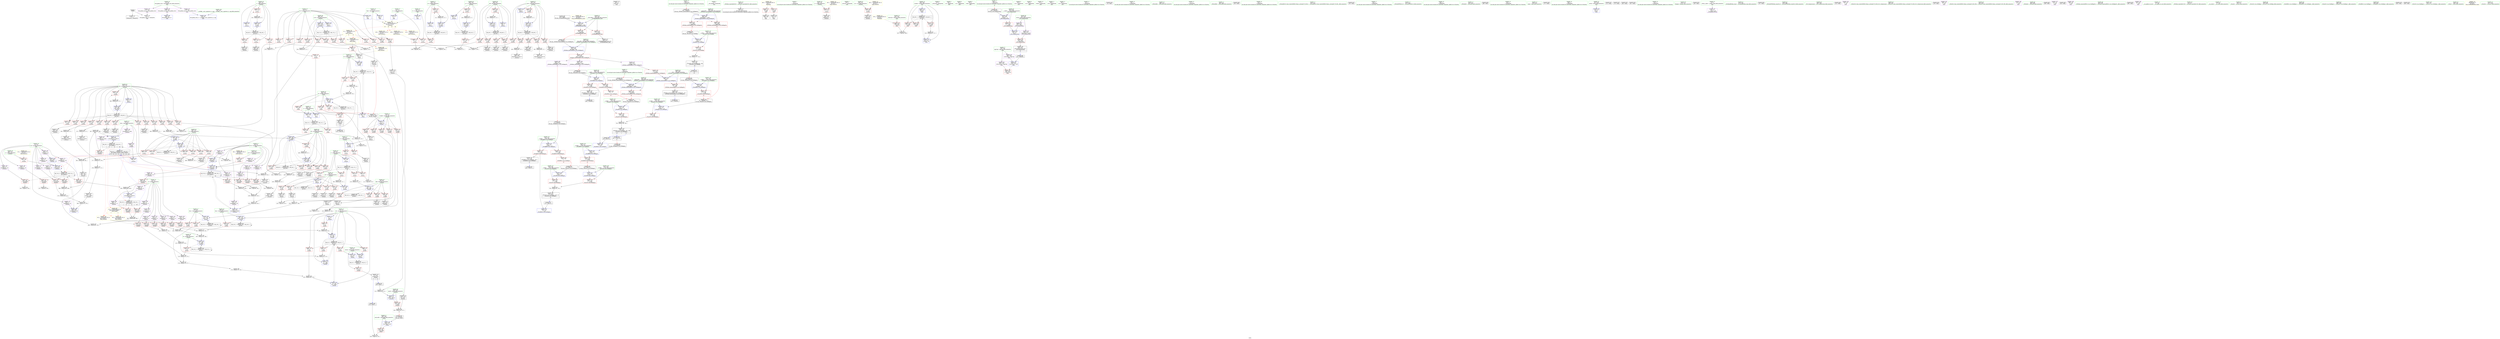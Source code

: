 digraph "SVFG" {
	label="SVFG";

	Node0x56262ed610f0 [shape=record,color=grey,label="{NodeID: 0\nNullPtr}"];
	Node0x56262ed610f0 -> Node0x56262ed95140[style=solid];
	Node0x56262ed610f0 -> Node0x56262eda90d0[style=solid];
	Node0x56262edbb5d0 [shape=record,color=grey,label="{NodeID: 609\n497 = Binary(485, 496, )\n}"];
	Node0x56262edbb5d0 -> Node0x56262ed9f790[style=solid];
	Node0x56262eda4420 [shape=record,color=red,label="{NodeID: 277\n304\<--246\n\<--y\n_Z5solvev\n}"];
	Node0x56262eda4420 -> Node0x56262ed9e8f0[style=solid];
	Node0x56262ed95240 [shape=record,color=black,label="{NodeID: 111\n556\<--9\nmain_ret\<--\nmain\n}"];
	Node0x56262ed9e1a0 [shape=record,color=blue,label="{NodeID: 388\n202\<--209\nR\<--conv\n_Z2bsd\n}"];
	Node0x56262ed9e1a0 -> Node0x56262edd72d0[style=dashed];
	Node0x56262ed997d0 [shape=record,color=red,label="{NodeID: 222\n522\<--15\n\<--Part\n_Z5solvev\n}"];
	Node0x56262ed997d0 -> Node0x56262edbd0d0[style=solid];
	Node0x56262ed95bc0 [shape=record,color=green,label="{NodeID: 56\n240\<--241\ni\<--i_field_insensitive\n_Z5solvev\n}"];
	Node0x56262ed95bc0 -> Node0x56262eda3e70[style=solid];
	Node0x56262ed95bc0 -> Node0x56262eda3f40[style=solid];
	Node0x56262ed95bc0 -> Node0x56262eda4010[style=solid];
	Node0x56262ed95bc0 -> Node0x56262eda40e0[style=solid];
	Node0x56262ed95bc0 -> Node0x56262ed9e4e0[style=solid];
	Node0x56262ed95bc0 -> Node0x56262ed9e750[style=solid];
	Node0x56262ee0f890 [shape=record,color=black,label="{NodeID: 831\n713 = PHI(677, )\n0th arg _ZStcoSt13_Ios_Fmtflags }"];
	Node0x56262ee0f890 -> Node0x56262edae520[style=solid];
	Node0x56262eddd510 [shape=record,color=black,label="{NodeID: 665\nMR_74V_6 = PHI(MR_74V_9, MR_74V_4, )\npts\{180000 \}\n|{|<s7>26}}"];
	Node0x56262eddd510 -> Node0x56262eda6980[style=dashed];
	Node0x56262eddd510 -> Node0x56262eda6a50[style=dashed];
	Node0x56262eddd510 -> Node0x56262eda6b20[style=dashed];
	Node0x56262eddd510 -> Node0x56262eda6bf0[style=dashed];
	Node0x56262eddd510 -> Node0x56262eda70d0[style=dashed];
	Node0x56262eddd510 -> Node0x56262ed9eea0[style=dashed];
	Node0x56262eddd510 -> Node0x56262eddd510[style=dashed];
	Node0x56262eddd510:s7 -> Node0x56262eddf7e0[style=dashed,color=blue];
	Node0x56262eda71a0 [shape=record,color=red,label="{NodeID: 333\n485\<--484\n\<--arrayidx115\n_Z5solvev\n}"];
	Node0x56262eda71a0 -> Node0x56262edbb5d0[style=solid];
	Node0x56262ed9ca10 [shape=record,color=purple,label="{NodeID: 167\n307\<--17\narrayidx13\<--Lh\n_Z5solvev\n}"];
	Node0x56262ed9ca10 -> Node0x56262ed9e8f0[style=solid];
	Node0x56262ed91df0 [shape=record,color=green,label="{NodeID: 1\n7\<--1\n__dso_handle\<--dummyObj\nGlob }"];
	Node0x56262edbb750 [shape=record,color=grey,label="{NodeID: 610\n388 = Binary(387, 117, )\n}"];
	Node0x56262edbb750 -> Node0x56262ed9ef70[style=solid];
	Node0x56262eda44f0 [shape=record,color=red,label="{NodeID: 278\n316\<--248\n\<--i17\n_Z5solvev\n}"];
	Node0x56262eda44f0 -> Node0x56262edbcdd0[style=solid];
	Node0x56262ed95310 [shape=record,color=black,label="{NodeID: 112\n55\<--56\n\<--_ZNSt8ios_base4InitD1Ev\nCan only get source location for instruction, argument, global var or function.}"];
	Node0x56262ed9e270 [shape=record,color=blue,label="{NodeID: 389\n204\<--221\nM\<--div\n_Z2bsd\n}"];
	Node0x56262ed9e270 -> Node0x56262eda3b30[style=dashed];
	Node0x56262ed9e270 -> Node0x56262eda3c00[style=dashed];
	Node0x56262ed9e270 -> Node0x56262eda3cd0[style=dashed];
	Node0x56262ed9e270 -> Node0x56262edd77d0[style=dashed];
	Node0x56262ed998a0 [shape=record,color=red,label="{NodeID: 223\n566\<--32\n\<--stdin\nmain\n}"];
	Node0x56262ed998a0 -> Node0x56262ed9c050[style=solid];
	Node0x56262ed95c90 [shape=record,color=green,label="{NodeID: 57\n242\<--243\ni6\<--i6_field_insensitive\n_Z5solvev\n}"];
	Node0x56262ed95c90 -> Node0x56262eda41b0[style=solid];
	Node0x56262ed95c90 -> Node0x56262eda4280[style=solid];
	Node0x56262ed95c90 -> Node0x56262ed9e820[style=solid];
	Node0x56262ed95c90 -> Node0x56262ed9e9c0[style=solid];
	Node0x56262ee0f9d0 [shape=record,color=black,label="{NodeID: 832\n72 = PHI(223, 508, )\n0th arg _Z4calcd }"];
	Node0x56262ee0f9d0 -> Node0x56262eda91d0[style=solid];
	Node0x56262eddd9e0 [shape=record,color=black,label="{NodeID: 666\nMR_76V_6 = PHI(MR_76V_9, MR_76V_4, )\npts\{200000 \}\n|{|<s7>26}}"];
	Node0x56262eddd9e0 -> Node0x56262eda6cc0[style=dashed];
	Node0x56262eddd9e0 -> Node0x56262eda6d90[style=dashed];
	Node0x56262eddd9e0 -> Node0x56262eda6e60[style=dashed];
	Node0x56262eddd9e0 -> Node0x56262eda6f30[style=dashed];
	Node0x56262eddd9e0 -> Node0x56262eda7000[style=dashed];
	Node0x56262eddd9e0 -> Node0x56262ed9f110[style=dashed];
	Node0x56262eddd9e0 -> Node0x56262eddd9e0[style=dashed];
	Node0x56262eddd9e0:s7 -> Node0x56262eddf7e0[style=dashed,color=blue];
	Node0x56262eda7270 [shape=record,color=red,label="{NodeID: 334\n489\<--488\n\<--arrayidx117\n_Z5solvev\n}"];
	Node0x56262eda7270 -> Node0x56262edbb450[style=solid];
	Node0x56262ed9cae0 [shape=record,color=purple,label="{NodeID: 168\n340\<--17\narrayidx35\<--Lh\n_Z5solvev\n}"];
	Node0x56262ed9cae0 -> Node0x56262eda6980[style=solid];
	Node0x56262ed91e80 [shape=record,color=green,label="{NodeID: 2\n9\<--1\n\<--dummyObj\nCan only get source location for instruction, argument, global var or function.}"];
	Node0x56262edbb8d0 [shape=record,color=grey,label="{NodeID: 611\n491 = Binary(490, 117, )\n}"];
	Node0x56262edbb8d0 -> Node0x56262ed9bc40[style=solid];
	Node0x56262eda45c0 [shape=record,color=red,label="{NodeID: 279\n328\<--248\n\<--i17\n_Z5solvev\n}"];
	Node0x56262eda45c0 -> Node0x56262edb7fd0[style=solid];
	Node0x56262ed95410 [shape=record,color=black,label="{NodeID: 113\n97\<--96\nconv\<--\n_Z4calcd\n}"];
	Node0x56262ed95410 -> Node0x56262eda9370[style=solid];
	Node0x56262ed9e340 [shape=record,color=blue,label="{NodeID: 390\n200\<--228\nL\<--\n_Z2bsd\n}"];
	Node0x56262ed9e340 -> Node0x56262edd6dd0[style=dashed];
	Node0x56262ed99970 [shape=record,color=red,label="{NodeID: 224\n572\<--37\n\<--stdout\nmain\n}"];
	Node0x56262ed99970 -> Node0x56262ed9c120[style=solid];
	Node0x56262ed95d60 [shape=record,color=green,label="{NodeID: 58\n244\<--245\nx\<--x_field_insensitive\n_Z5solvev\n}"];
	Node0x56262ed95d60 -> Node0x56262eda4350[style=solid];
	Node0x56262ee0fbe0 [shape=record,color=black,label="{NodeID: 833\n659 = PHI(631, )\n0th arg _ZNSt8ios_base4setfESt13_Ios_FmtflagsS0_ }"];
	Node0x56262ee0fbe0 -> Node0x56262edadf70[style=solid];
	Node0x56262edddee0 [shape=record,color=black,label="{NodeID: 667\nMR_4V_3 = PHI(MR_4V_4, MR_4V_2, )\npts\{74 \}\n}"];
	Node0x56262edddee0 -> Node0x56262ed99a40[style=dashed];
	Node0x56262eda7340 [shape=record,color=red,label="{NodeID: 335\n494\<--493\n\<--arrayidx120\n_Z5solvev\n}"];
	Node0x56262eda7340 -> Node0x56262edbb450[style=solid];
	Node0x56262ed9cbb0 [shape=record,color=purple,label="{NodeID: 169\n355\<--17\narrayidx41\<--Lh\n_Z5solvev\n}"];
	Node0x56262ed9cbb0 -> Node0x56262eda6a50[style=solid];
	Node0x56262ed91f10 [shape=record,color=green,label="{NodeID: 3\n26\<--1\n_ZSt3cin\<--dummyObj\nGlob }"];
	Node0x56262edbba50 [shape=record,color=grey,label="{NodeID: 612\n750 = Binary(748, 749, )\n}"];
	Node0x56262edbba50 -> Node0x56262ed9c6d0[style=solid];
	Node0x56262eda4690 [shape=record,color=red,label="{NodeID: 280\n323\<--250\n\<--x21\n_Z5solvev\n}"];
	Node0x56262eda4690 -> Node0x56262ed9ac00[style=solid];
	Node0x56262ed99f00 [shape=record,color=black,label="{NodeID: 114\n100\<--99\nidxprom\<--\n_Z4calcd\n}"];
	Node0x56262ed9e410 [shape=record,color=blue,label="{NodeID: 391\n202\<--231\nR\<--\n_Z2bsd\n}"];
	Node0x56262ed9e410 -> Node0x56262edd72d0[style=dashed];
	Node0x56262ed99a40 [shape=record,color=red,label="{NodeID: 225\n192\<--73\n\<--retval\n_Z4calcd\n}"];
	Node0x56262ed99a40 -> Node0x56262ed9a720[style=solid];
	Node0x56262ed95e30 [shape=record,color=green,label="{NodeID: 59\n246\<--247\ny\<--y_field_insensitive\n_Z5solvev\n}"];
	Node0x56262ed95e30 -> Node0x56262eda4420[style=solid];
	Node0x56262ee0fcf0 [shape=record,color=black,label="{NodeID: 834\n660 = PHI(633, )\n1st arg _ZNSt8ios_base4setfESt13_Ios_FmtflagsS0_ }"];
	Node0x56262ee0fcf0 -> Node0x56262edae040[style=solid];
	Node0x56262edde3e0 [shape=record,color=black,label="{NodeID: 668\nMR_14V_4 = PHI(MR_14V_2, MR_14V_3, )\npts\{84 \}\n}"];
	Node0x56262eda7410 [shape=record,color=red,label="{NodeID: 336\n596\<--561\n\<--TestCase\nmain\n}"];
	Node0x56262eda7410 -> Node0x56262edbc4d0[style=solid];
	Node0x56262ed9cc80 [shape=record,color=purple,label="{NodeID: 170\n367\<--17\narrayidx46\<--Lh\n_Z5solvev\n}"];
	Node0x56262ed9cc80 -> Node0x56262eda6b20[style=solid];
	Node0x56262ed91fa0 [shape=record,color=green,label="{NodeID: 4\n27\<--1\n_ZSt4cout\<--dummyObj\nGlob }"];
	Node0x56262edbbbd0 [shape=record,color=grey,label="{NodeID: 613\n482 = Binary(481, 117, )\n}"];
	Node0x56262edbbbd0 -> Node0x56262ed9baa0[style=solid];
	Node0x56262eda4760 [shape=record,color=red,label="{NodeID: 281\n322\<--252\n\<--y22\n_Z5solvev\n}"];
	Node0x56262eda4760 -> Node0x56262ed9eb60[style=solid];
	Node0x56262ed99fd0 [shape=record,color=black,label="{NodeID: 115\n120\<--119\nconv2\<--\n_Z4calcd\n}"];
	Node0x56262ed99fd0 -> Node0x56262edbcad0[style=solid];
	Node0x56262ede5400 [shape=record,color=yellow,style=double,label="{NodeID: 724\n50V_1 = ENCHI(MR_50V_0)\npts\{245 \}\nFun[_Z5solvev]}"];
	Node0x56262ede5400 -> Node0x56262eda4350[style=dashed];
	Node0x56262ed9e4e0 [shape=record,color=blue,label="{NodeID: 392\n240\<--9\ni\<--\n_Z5solvev\n}"];
	Node0x56262ed9e4e0 -> Node0x56262edda4d0[style=dashed];
	Node0x56262ed99b10 [shape=record,color=red,label="{NodeID: 226\n96\<--75\n\<--R.addr\n_Z4calcd\n}"];
	Node0x56262ed99b10 -> Node0x56262ed95410[style=solid];
	Node0x56262ed95f00 [shape=record,color=green,label="{NodeID: 60\n248\<--249\ni17\<--i17_field_insensitive\n_Z5solvev\n}"];
	Node0x56262ed95f00 -> Node0x56262eda44f0[style=solid];
	Node0x56262ed95f00 -> Node0x56262eda45c0[style=solid];
	Node0x56262ed95f00 -> Node0x56262ed9ea90[style=solid];
	Node0x56262ed95f00 -> Node0x56262ed9ec30[style=solid];
	Node0x56262ee0fe00 [shape=record,color=black,label="{NodeID: 835\n661 = PHI(634, )\n2nd arg _ZNSt8ios_base4setfESt13_Ios_FmtflagsS0_ }"];
	Node0x56262ee0fe00 -> Node0x56262edae110[style=solid];
	Node0x56262edde8e0 [shape=record,color=black,label="{NodeID: 669\nMR_16V_4 = PHI(MR_16V_2, MR_16V_3, )\npts\{86 \}\n}"];
	Node0x56262eda74e0 [shape=record,color=red,label="{NodeID: 337\n595\<--563\n\<--CaseID\nmain\n}"];
	Node0x56262eda74e0 -> Node0x56262edbc4d0[style=solid];
	Node0x56262ed9cd50 [shape=record,color=purple,label="{NodeID: 171\n372\<--17\narrayidx48\<--Lh\n_Z5solvev\n}"];
	Node0x56262ed9cd50 -> Node0x56262eda6bf0[style=solid];
	Node0x56262ed92030 [shape=record,color=green,label="{NodeID: 5\n28\<--1\n.str\<--dummyObj\nGlob }"];
	Node0x56262edbbd50 [shape=record,color=grey,label="{NodeID: 614\n536 = Binary(535, 117, )\n}"];
	Node0x56262edbbd50 -> Node0x56262ed9fad0[style=solid];
	Node0x56262eda4830 [shape=record,color=red,label="{NodeID: 282\n334\<--254\n\<--i30\n_Z5solvev\n}"];
	Node0x56262eda4830 -> Node0x56262edbc950[style=solid];
	Node0x56262ed9a0a0 [shape=record,color=black,label="{NodeID: 116\n125\<--124\nidxprom4\<--\n_Z4calcd\n}"];
	Node0x56262ede54e0 [shape=record,color=yellow,style=double,label="{NodeID: 725\n52V_1 = ENCHI(MR_52V_0)\npts\{247 \}\nFun[_Z5solvev]}"];
	Node0x56262ede54e0 -> Node0x56262eda4420[style=dashed];
	Node0x56262ed9e5b0 [shape=record,color=blue,label="{NodeID: 393\n282\<--284\narrayidx\<--\n_Z5solvev\n}"];
	Node0x56262ed9e5b0 -> Node0x56262ed9e5b0[style=dashed];
	Node0x56262ed9e5b0 -> Node0x56262ed9e8f0[style=dashed];
	Node0x56262ed9e5b0 -> Node0x56262eddd510[style=dashed];
	Node0x56262ed99be0 [shape=record,color=red,label="{NodeID: 227\n121\<--75\n\<--R.addr\n_Z4calcd\n}"];
	Node0x56262ed99be0 -> Node0x56262edbcad0[style=solid];
	Node0x56262ed95fd0 [shape=record,color=green,label="{NodeID: 61\n250\<--251\nx21\<--x21_field_insensitive\n_Z5solvev\n}"];
	Node0x56262ed95fd0 -> Node0x56262eda4690[style=solid];
	Node0x56262ee0ff10 [shape=record,color=black,label="{NodeID: 836\n627 = PHI()\n0th arg _ZSt5fixedRSt8ios_base }"];
	Node0x56262ee0ff10 -> Node0x56262edadd00[style=solid];
	Node0x56262eddede0 [shape=record,color=black,label="{NodeID: 670\nMR_54V_3 = PHI(MR_54V_4, MR_54V_2, )\npts\{249 \}\n}"];
	Node0x56262eddede0 -> Node0x56262eda44f0[style=dashed];
	Node0x56262eddede0 -> Node0x56262eda45c0[style=dashed];
	Node0x56262eddede0 -> Node0x56262ed9ec30[style=dashed];
	Node0x56262eda75b0 [shape=record,color=red,label="{NodeID: 338\n603\<--563\n\<--CaseID\nmain\n}"];
	Node0x56262ed9ce20 [shape=record,color=purple,label="{NodeID: 172\n383\<--17\narrayidx54\<--Lh\n_Z5solvev\n}"];
	Node0x56262ed9ce20 -> Node0x56262ed9eea0[style=solid];
	Node0x56262ed920c0 [shape=record,color=green,label="{NodeID: 6\n30\<--1\n.str.1\<--dummyObj\nGlob }"];
	Node0x56262edbbed0 [shape=record,color=grey,label="{NodeID: 615\n298 = cmp(296, 297, )\n}"];
	Node0x56262eda4900 [shape=record,color=red,label="{NodeID: 283\n338\<--254\n\<--i30\n_Z5solvev\n}"];
	Node0x56262eda4900 -> Node0x56262ed9acd0[style=solid];
	Node0x56262ed9a170 [shape=record,color=black,label="{NodeID: 117\n129\<--128\nidxprom6\<--\n_Z4calcd\n}"];
	Node0x56262edb6c50 [shape=record,color=grey,label="{NodeID: 560\n291 = Binary(290, 117, )\n}"];
	Node0x56262edb6c50 -> Node0x56262ed9e750[style=solid];
	Node0x56262ed9e680 [shape=record,color=blue,label="{NodeID: 394\n287\<--284\narrayidx5\<--\n_Z5solvev\n}"];
	Node0x56262ed9e680 -> Node0x56262ed9e680[style=dashed];
	Node0x56262ed9e680 -> Node0x56262ed9eb60[style=dashed];
	Node0x56262ed9e680 -> Node0x56262eddd9e0[style=dashed];
	Node0x56262ed99cb0 [shape=record,color=red,label="{NodeID: 228\n141\<--75\n\<--R.addr\n_Z4calcd\n}"];
	Node0x56262ed99cb0 -> Node0x56262edbcf50[style=solid];
	Node0x56262ed960a0 [shape=record,color=green,label="{NodeID: 62\n252\<--253\ny22\<--y22_field_insensitive\n_Z5solvev\n}"];
	Node0x56262ed960a0 -> Node0x56262eda4760[style=solid];
	Node0x56262ee0ffe0 [shape=record,color=black,label="{NodeID: 837\n722 = PHI(690, )\n0th arg _ZStoRRSt13_Ios_FmtflagsS_ }"];
	Node0x56262ee0ffe0 -> Node0x56262edae5f0[style=solid];
	Node0x56262eda7680 [shape=record,color=red,label="{NodeID: 339\n611\<--563\n\<--CaseID\nmain\n}"];
	Node0x56262eda7680 -> Node0x56262edba9d0[style=solid];
	Node0x56262ed9cef0 [shape=record,color=purple,label="{NodeID: 173\n463\<--17\narrayidx102\<--Lh\n_Z5solvev\n}"];
	Node0x56262ed9cef0 -> Node0x56262eda70d0[style=solid];
	Node0x56262ed92180 [shape=record,color=green,label="{NodeID: 7\n32\<--1\nstdin\<--dummyObj\nGlob }"];
	Node0x56262edbc050 [shape=record,color=grey,label="{NodeID: 616\n410 = cmp(409, 358, )\n}"];
	Node0x56262eda49d0 [shape=record,color=red,label="{NodeID: 284\n345\<--254\n\<--i30\n_Z5solvev\n}"];
	Node0x56262eda49d0 -> Node0x56262edbab50[style=solid];
	Node0x56262ed9a240 [shape=record,color=black,label="{NodeID: 118\n140\<--139\nconv10\<--\n_Z4calcd\n}"];
	Node0x56262ed9a240 -> Node0x56262edbcf50[style=solid];
	Node0x56262ede56a0 [shape=record,color=yellow,style=double,label="{NodeID: 727\n56V_1 = ENCHI(MR_56V_0)\npts\{251 \}\nFun[_Z5solvev]}"];
	Node0x56262ede56a0 -> Node0x56262eda4690[style=dashed];
	Node0x56262edb6dd0 [shape=record,color=grey,label="{NodeID: 561\n429 = Binary(427, 428, )\n}"];
	Node0x56262edb6dd0 -> Node0x56262edb6f50[style=solid];
	Node0x56262ed9e750 [shape=record,color=blue,label="{NodeID: 395\n240\<--291\ni\<--inc\n_Z5solvev\n}"];
	Node0x56262ed9e750 -> Node0x56262edda4d0[style=dashed];
	Node0x56262ed99d80 [shape=record,color=red,label="{NodeID: 229\n147\<--75\n\<--R.addr\n_Z4calcd\n}"];
	Node0x56262ed99d80 -> Node0x56262edb8150[style=solid];
	Node0x56262ed96170 [shape=record,color=green,label="{NodeID: 63\n254\<--255\ni30\<--i30_field_insensitive\n_Z5solvev\n}"];
	Node0x56262ed96170 -> Node0x56262eda4830[style=solid];
	Node0x56262ed96170 -> Node0x56262eda4900[style=solid];
	Node0x56262ed96170 -> Node0x56262eda49d0[style=solid];
	Node0x56262ed96170 -> Node0x56262eda4aa0[style=solid];
	Node0x56262ed96170 -> Node0x56262eda4b70[style=solid];
	Node0x56262ed96170 -> Node0x56262eda4c40[style=solid];
	Node0x56262ed96170 -> Node0x56262eda4d10[style=solid];
	Node0x56262ed96170 -> Node0x56262eda4de0[style=solid];
	Node0x56262ed96170 -> Node0x56262eda4eb0[style=solid];
	Node0x56262ed96170 -> Node0x56262eda4f80[style=solid];
	Node0x56262ed96170 -> Node0x56262eda5050[style=solid];
	Node0x56262ed96170 -> Node0x56262eda5120[style=solid];
	Node0x56262ed96170 -> Node0x56262eda51f0[style=solid];
	Node0x56262ed96170 -> Node0x56262eda52c0[style=solid];
	Node0x56262ed96170 -> Node0x56262ed9ed00[style=solid];
	Node0x56262ed96170 -> Node0x56262ed9f2b0[style=solid];
	Node0x56262ee10150 [shape=record,color=black,label="{NodeID: 838\n723 = PHI(687, )\n1st arg _ZStoRRSt13_Ios_FmtflagsS_ }"];
	Node0x56262ee10150 -> Node0x56262edae6c0[style=solid];
	Node0x56262eddf7e0 [shape=record,color=black,label="{NodeID: 672\nMR_92V_2 = PHI(MR_92V_3, MR_92V_1, )\npts\{180000 200000 220000 250000 \}\n|{<s0>26|<s1>26|<s2>26|<s3>26|<s4>26|<s5>26|<s6>26|<s7>26}}"];
	Node0x56262eddf7e0:s0 -> Node0x56262ed9e5b0[style=dashed,color=red];
	Node0x56262eddf7e0:s1 -> Node0x56262ed9e680[style=dashed,color=red];
	Node0x56262eddf7e0:s2 -> Node0x56262ed9e8f0[style=dashed,color=red];
	Node0x56262eddf7e0:s3 -> Node0x56262ed9eb60[style=dashed,color=red];
	Node0x56262eddf7e0:s4 -> Node0x56262ed9f380[style=dashed,color=red];
	Node0x56262eddf7e0:s5 -> Node0x56262edd40d0[style=dashed,color=red];
	Node0x56262eddf7e0:s6 -> Node0x56262eddd510[style=dashed,color=red];
	Node0x56262eddf7e0:s7 -> Node0x56262eddd9e0[style=dashed,color=red];
	Node0x56262eda7750 [shape=record,color=red,label="{NodeID: 340\n588\<--587\n\<--coerce.dive4\nmain\n}"];
	Node0x56262ed9cfc0 [shape=record,color=purple,label="{NodeID: 174\n287\<--19\narrayidx5\<--Uh\n_Z5solvev\n}"];
	Node0x56262ed9cfc0 -> Node0x56262ed9e680[style=solid];
	Node0x56262ed92240 [shape=record,color=green,label="{NodeID: 8\n33\<--1\n.str.2\<--dummyObj\nGlob }"];
	Node0x56262edbc1d0 [shape=record,color=grey,label="{NodeID: 617\n404 = cmp(402, 403, )\n}"];
	Node0x56262eda4aa0 [shape=record,color=red,label="{NodeID: 285\n361\<--254\n\<--i30\n_Z5solvev\n}"];
	Node0x56262eda4aa0 -> Node0x56262edba550[style=solid];
	Node0x56262ed9a310 [shape=record,color=black,label="{NodeID: 119\n149\<--148\nconv13\<--\n_Z4calcd\n}"];
	Node0x56262ed9a310 -> Node0x56262edb8150[style=solid];
	Node0x56262ede5780 [shape=record,color=yellow,style=double,label="{NodeID: 728\n58V_1 = ENCHI(MR_58V_0)\npts\{253 \}\nFun[_Z5solvev]}"];
	Node0x56262ede5780 -> Node0x56262eda4760[style=dashed];
	Node0x56262edb6f50 [shape=record,color=grey,label="{NodeID: 562\n430 = Binary(429, 117, )\n}"];
	Node0x56262edb6f50 -> Node0x56262ed9b690[style=solid];
	Node0x56262ed9e820 [shape=record,color=blue,label="{NodeID: 396\n242\<--117\ni6\<--\n_Z5solvev\n}"];
	Node0x56262ed9e820 -> Node0x56262edd35e0[style=dashed];
	Node0x56262ed99e50 [shape=record,color=red,label="{NodeID: 230\n154\<--75\n\<--R.addr\n_Z4calcd\n}"];
	Node0x56262ed99e50 -> Node0x56262edb9650[style=solid];
	Node0x56262ed96240 [shape=record,color=green,label="{NodeID: 64\n256\<--257\nj\<--j_field_insensitive\n_Z5solvev\n}"];
	Node0x56262ed96240 -> Node0x56262eda5390[style=solid];
	Node0x56262ed96240 -> Node0x56262eda5460[style=solid];
	Node0x56262ed96240 -> Node0x56262eda5530[style=solid];
	Node0x56262ed96240 -> Node0x56262eda5600[style=solid];
	Node0x56262ed96240 -> Node0x56262eda56d0[style=solid];
	Node0x56262ed96240 -> Node0x56262eda57a0[style=solid];
	Node0x56262ed96240 -> Node0x56262ed9edd0[style=solid];
	Node0x56262ed96240 -> Node0x56262ed9ef70[style=solid];
	Node0x56262ee10290 [shape=record,color=black,label="{NodeID: 839\n697 = PHI(681, )\n0th arg _ZStaNRSt13_Ios_FmtflagsS_ }"];
	Node0x56262ee10290 -> Node0x56262edae2b0[style=solid];
	Node0x56262eddfd70 [shape=record,color=black,label="{NodeID: 673\nMR_86V_3 = PHI(MR_86V_4, MR_86V_2, )\npts\{564 \}\n}"];
	Node0x56262eddfd70 -> Node0x56262eda74e0[style=dashed];
	Node0x56262eddfd70 -> Node0x56262eda75b0[style=dashed];
	Node0x56262eddfd70 -> Node0x56262eda7680[style=dashed];
	Node0x56262eddfd70 -> Node0x56262edadc70[style=dashed];
	Node0x56262eda7820 [shape=record,color=red,label="{NodeID: 341\n631\<--628\n\<--__base.addr\n_ZSt5fixedRSt8ios_base\n|{<s0>27}}"];
	Node0x56262eda7820:s0 -> Node0x56262ee0fbe0[style=solid,color=red];
	Node0x56262ed9d090 [shape=record,color=purple,label="{NodeID: 175\n325\<--19\narrayidx26\<--Uh\n_Z5solvev\n}"];
	Node0x56262ed9d090 -> Node0x56262ed9eb60[style=solid];
	Node0x56262ed92300 [shape=record,color=green,label="{NodeID: 9\n35\<--1\n.str.3\<--dummyObj\nGlob }"];
	Node0x56262edbc350 [shape=record,color=grey,label="{NodeID: 618\n278 = cmp(276, 277, )\n}"];
	Node0x56262eda4b70 [shape=record,color=red,label="{NodeID: 286\n364\<--254\n\<--i30\n_Z5solvev\n}"];
	Node0x56262eda4b70 -> Node0x56262edba0d0[style=solid];
	Node0x56262ed9a3e0 [shape=record,color=black,label="{NodeID: 120\n153\<--152\nconv14\<--\n_Z4calcd\n}"];
	Node0x56262ed9a3e0 -> Node0x56262edb9650[style=solid];
	Node0x56262edb70d0 [shape=record,color=grey,label="{NodeID: 563\n426 = Binary(421, 425, )\n}"];
	Node0x56262edb70d0 -> Node0x56262edb7cd0[style=solid];
	Node0x56262ed9e8f0 [shape=record,color=blue,label="{NodeID: 397\n307\<--304\narrayidx13\<--\n_Z5solvev\n}"];
	Node0x56262ed9e8f0 -> Node0x56262ed9e8f0[style=dashed];
	Node0x56262ed9e8f0 -> Node0x56262eddd510[style=dashed];
	Node0x56262eda1ec0 [shape=record,color=red,label="{NodeID: 231\n103\<--77\n\<--ret\n_Z4calcd\n}"];
	Node0x56262eda1ec0 -> Node0x56262edb9950[style=solid];
	Node0x56262ed96310 [shape=record,color=green,label="{NodeID: 65\n258\<--259\nj63\<--j63_field_insensitive\n_Z5solvev\n}"];
	Node0x56262ed96310 -> Node0x56262eda5870[style=solid];
	Node0x56262ed96310 -> Node0x56262eda5940[style=solid];
	Node0x56262ed96310 -> Node0x56262eda5a10[style=solid];
	Node0x56262ed96310 -> Node0x56262eda5ae0[style=solid];
	Node0x56262ed96310 -> Node0x56262eda5bb0[style=solid];
	Node0x56262ed96310 -> Node0x56262eda5c80[style=solid];
	Node0x56262ed96310 -> Node0x56262ed9f040[style=solid];
	Node0x56262ed96310 -> Node0x56262ed9f1e0[style=solid];
	Node0x56262ee103d0 [shape=record,color=black,label="{NodeID: 840\n698 = PHI(678, )\n1st arg _ZStaNRSt13_Ios_FmtflagsS_ }"];
	Node0x56262ee103d0 -> Node0x56262edae380[style=solid];
	Node0x56262eda78f0 [shape=record,color=red,label="{NodeID: 342\n637\<--628\n\<--__base.addr\n_ZSt5fixedRSt8ios_base\n}"];
	Node0x56262eda78f0 -> Node0x56262ed9c1f0[style=solid];
	Node0x56262ed9d160 [shape=record,color=purple,label="{NodeID: 176\n394\<--19\narrayidx60\<--Uh\n_Z5solvev\n}"];
	Node0x56262ed9d160 -> Node0x56262eda6cc0[style=solid];
	Node0x56262ed923c0 [shape=record,color=green,label="{NodeID: 10\n37\<--1\nstdout\<--dummyObj\nGlob }"];
	Node0x56262edbc4d0 [shape=record,color=grey,label="{NodeID: 619\n597 = cmp(595, 596, )\n}"];
	Node0x56262eda4c40 [shape=record,color=red,label="{NodeID: 287\n376\<--254\n\<--i30\n_Z5solvev\n}"];
	Node0x56262eda4c40 -> Node0x56262edb82d0[style=solid];
	Node0x56262ed9a4b0 [shape=record,color=black,label="{NodeID: 121\n158\<--157\nidxprom16\<--\n_Z4calcd\n}"];
	Node0x56262edb7250 [shape=record,color=grey,label="{NodeID: 564\n414 = Binary(412, 413, )\n}"];
	Node0x56262edb7250 -> Node0x56262ed9b420[style=solid];
	Node0x56262ed9e9c0 [shape=record,color=blue,label="{NodeID: 398\n242\<--311\ni6\<--inc15\n_Z5solvev\n}"];
	Node0x56262ed9e9c0 -> Node0x56262edd35e0[style=dashed];
	Node0x56262eda1f90 [shape=record,color=red,label="{NodeID: 232\n135\<--77\n\<--ret\n_Z4calcd\n}"];
	Node0x56262eda1f90 -> Node0x56262edb8750[style=solid];
	Node0x56262ed963e0 [shape=record,color=green,label="{NodeID: 66\n260\<--261\ni95\<--i95_field_insensitive\n_Z5solvev\n}"];
	Node0x56262ed963e0 -> Node0x56262eda5d50[style=solid];
	Node0x56262ed963e0 -> Node0x56262eda5e20[style=solid];
	Node0x56262ed963e0 -> Node0x56262eda5ef0[style=solid];
	Node0x56262ed963e0 -> Node0x56262eda5fc0[style=solid];
	Node0x56262ed963e0 -> Node0x56262eda6090[style=solid];
	Node0x56262ed963e0 -> Node0x56262ed9f450[style=solid];
	Node0x56262ed963e0 -> Node0x56262ed9f5f0[style=solid];
	Node0x56262ee10510 [shape=record,color=black,label="{NodeID: 841\n640 = PHI(582, )\n0th arg _ZSt12setprecisioni }"];
	Node0x56262ee10510 -> Node0x56262edaddd0[style=solid];
	Node0x56262eda79c0 [shape=record,color=red,label="{NodeID: 343\n647\<--643\n\<--__n.addr\n_ZSt12setprecisioni\n}"];
	Node0x56262eda79c0 -> Node0x56262edadea0[style=solid];
	Node0x56262ed9d230 [shape=record,color=purple,label="{NodeID: 177\n408\<--19\narrayidx69\<--Uh\n_Z5solvev\n}"];
	Node0x56262ed9d230 -> Node0x56262eda6d90[style=solid];
	Node0x56262ed92480 [shape=record,color=green,label="{NodeID: 11\n38\<--1\n.str.4\<--dummyObj\nGlob }"];
	Node0x56262edbc650 [shape=record,color=grey,label="{NodeID: 620\n215 = cmp(214, 216, )\n}"];
	Node0x56262eda4d10 [shape=record,color=red,label="{NodeID: 288\n381\<--254\n\<--i30\n_Z5solvev\n}"];
	Node0x56262eda4d10 -> Node0x56262ed9b1b0[style=solid];
	Node0x56262ed9a580 [shape=record,color=black,label="{NodeID: 122\n164\<--163\nidxprom18\<--\n_Z4calcd\n}"];
	Node0x56262edb73d0 [shape=record,color=grey,label="{NodeID: 565\n421 = Binary(415, 420, )\n}"];
	Node0x56262edb73d0 -> Node0x56262edb70d0[style=solid];
	Node0x56262ed9ea90 [shape=record,color=blue,label="{NodeID: 399\n248\<--117\ni17\<--\n_Z5solvev\n}"];
	Node0x56262ed9ea90 -> Node0x56262eddede0[style=dashed];
	Node0x56262eda2060 [shape=record,color=red,label="{NodeID: 233\n144\<--77\n\<--ret\n_Z4calcd\n}"];
	Node0x56262eda2060 -> Node0x56262eda9850[style=solid];
	Node0x56262ed964b0 [shape=record,color=green,label="{NodeID: 67\n262\<--263\ni109\<--i109_field_insensitive\n_Z5solvev\n}"];
	Node0x56262ed964b0 -> Node0x56262eda6160[style=solid];
	Node0x56262ed964b0 -> Node0x56262eda6230[style=solid];
	Node0x56262ed964b0 -> Node0x56262eda6300[style=solid];
	Node0x56262ed964b0 -> Node0x56262eda63d0[style=solid];
	Node0x56262ed964b0 -> Node0x56262eda64a0[style=solid];
	Node0x56262ed964b0 -> Node0x56262eda6570[style=solid];
	Node0x56262ed964b0 -> Node0x56262ed9f6c0[style=solid];
	Node0x56262ed964b0 -> Node0x56262ed9f860[style=solid];
	Node0x56262ee10650 [shape=record,color=black,label="{NodeID: 842\n740 = PHI(685, 706, )\n0th arg _ZStanSt13_Ios_FmtflagsS_ }"];
	Node0x56262ee10650 -> Node0x56262edae860[style=solid];
	Node0x56262eda7a90 [shape=record,color=red,label="{NodeID: 344\n650\<--649\n\<--coerce.dive\n_ZSt12setprecisioni\n}"];
	Node0x56262eda7a90 -> Node0x56262ed9c2c0[style=solid];
	Node0x56262ed9d300 [shape=record,color=purple,label="{NodeID: 178\n419\<--19\narrayidx76\<--Uh\n_Z5solvev\n}"];
	Node0x56262ed9d300 -> Node0x56262eda6e60[style=solid];
	Node0x56262ed92540 [shape=record,color=green,label="{NodeID: 12\n40\<--1\n.str.5\<--dummyObj\nGlob }"];
	Node0x56262edbc7d0 [shape=record,color=grey,label="{NodeID: 621\n455 = cmp(453, 454, )\n}"];
	Node0x56262eda4de0 [shape=record,color=red,label="{NodeID: 289\n392\<--254\n\<--i30\n_Z5solvev\n}"];
	Node0x56262eda4de0 -> Node0x56262ed9b280[style=solid];
	Node0x56262ed9a650 [shape=record,color=black,label="{NodeID: 123\n172\<--171\nidxprom22\<--\n_Z4calcd\n}"];
	Node0x56262edb7550 [shape=record,color=grey,label="{NodeID: 566\n446 = Binary(445, 117, )\n}"];
	Node0x56262edb7550 -> Node0x56262ed9f2b0[style=solid];
	Node0x56262ed9eb60 [shape=record,color=blue,label="{NodeID: 400\n325\<--322\narrayidx26\<--\n_Z5solvev\n}"];
	Node0x56262ed9eb60 -> Node0x56262ed9eb60[style=dashed];
	Node0x56262ed9eb60 -> Node0x56262eddd9e0[style=dashed];
	Node0x56262eda2130 [shape=record,color=red,label="{NodeID: 234\n180\<--77\n\<--ret\n_Z4calcd\n}"];
	Node0x56262eda2130 -> Node0x56262edba250[style=solid];
	Node0x56262ed96580 [shape=record,color=green,label="{NodeID: 68\n264\<--265\neachS\<--eachS_field_insensitive\n_Z5solvev\n}"];
	Node0x56262ed96580 -> Node0x56262eda6640[style=solid];
	Node0x56262ed96580 -> Node0x56262ed9f930[style=solid];
	Node0x56262ee10860 [shape=record,color=black,label="{NodeID: 843\n741 = PHI(686, 707, )\n1st arg _ZStanSt13_Ios_FmtflagsS_ }"];
	Node0x56262ee10860 -> Node0x56262edae930[style=solid];
	Node0x56262eda7b60 [shape=record,color=red,label="{NodeID: 345\n673\<--662\nthis1\<--this.addr\n_ZNSt8ios_base4setfESt13_Ios_FmtflagsS0_\n}"];
	Node0x56262eda7b60 -> Node0x56262ed98ba0[style=solid];
	Node0x56262eda7b60 -> Node0x56262ed98c70[style=solid];
	Node0x56262eda7b60 -> Node0x56262ed98d40[style=solid];
	Node0x56262ed9d3d0 [shape=record,color=purple,label="{NodeID: 179\n424\<--19\narrayidx79\<--Uh\n_Z5solvev\n}"];
	Node0x56262ed9d3d0 -> Node0x56262eda6f30[style=solid];
	Node0x56262ed92600 [shape=record,color=green,label="{NodeID: 13\n43\<--1\n\<--dummyObj\nCan only get source location for instruction, argument, global var or function.}"];
	Node0x56262edbc950 [shape=record,color=grey,label="{NodeID: 622\n336 = cmp(334, 335, )\n}"];
	Node0x56262eda4eb0 [shape=record,color=red,label="{NodeID: 290\n398\<--254\n\<--i30\n_Z5solvev\n}"];
	Node0x56262eda4eb0 -> Node0x56262edb79d0[style=solid];
	Node0x56262ed9a720 [shape=record,color=black,label="{NodeID: 124\n71\<--192\n_Z4calcd_ret\<--\n_Z4calcd\n|{<s0>3|<s1>12}}"];
	Node0x56262ed9a720:s0 -> Node0x56262ee11060[style=solid,color=blue];
	Node0x56262ed9a720:s1 -> Node0x56262ee11940[style=solid,color=blue];
	Node0x56262ede5be0 [shape=record,color=yellow,style=double,label="{NodeID: 733\n2V_1 = ENCHI(MR_2V_0)\npts\{10 \}\nFun[_Z5solvev]|{|<s7>12|<s8>14}}"];
	Node0x56262ede5be0 -> Node0x56262ed98fb0[style=dashed];
	Node0x56262ede5be0 -> Node0x56262ed99080[style=dashed];
	Node0x56262ede5be0 -> Node0x56262ed99150[style=dashed];
	Node0x56262ede5be0 -> Node0x56262ed99220[style=dashed];
	Node0x56262ede5be0 -> Node0x56262ed992f0[style=dashed];
	Node0x56262ede5be0 -> Node0x56262ed993c0[style=dashed];
	Node0x56262ede5be0 -> Node0x56262ed99490[style=dashed];
	Node0x56262ede5be0:s7 -> Node0x56262ede3320[style=dashed,color=red];
	Node0x56262ede5be0:s8 -> Node0x56262ede2070[style=dashed,color=red];
	Node0x56262edb76d0 [shape=record,color=grey,label="{NodeID: 567\n214 = Binary(212, 213, )\n}"];
	Node0x56262edb76d0 -> Node0x56262edbc650[style=solid];
	Node0x56262ed9ec30 [shape=record,color=blue,label="{NodeID: 401\n248\<--329\ni17\<--inc28\n_Z5solvev\n}"];
	Node0x56262ed9ec30 -> Node0x56262eddede0[style=dashed];
	Node0x56262eda2200 [shape=record,color=red,label="{NodeID: 235\n189\<--77\n\<--ret\n_Z4calcd\n}"];
	Node0x56262eda2200 -> Node0x56262ed9df30[style=solid];
	Node0x56262ed96650 [shape=record,color=green,label="{NodeID: 69\n266\<--267\ni134\<--i134_field_insensitive\n_Z5solvev\n}"];
	Node0x56262ed96650 -> Node0x56262eda6710[style=solid];
	Node0x56262ed96650 -> Node0x56262eda67e0[style=solid];
	Node0x56262ed96650 -> Node0x56262eda68b0[style=solid];
	Node0x56262ed96650 -> Node0x56262ed9fa00[style=solid];
	Node0x56262ed96650 -> Node0x56262ed9fad0[style=solid];
	Node0x56262ee10b90 [shape=record,color=black,label="{NodeID: 844\n54 = PHI()\n}"];
	Node0x56262eda7c30 [shape=record,color=red,label="{NodeID: 346\n685\<--664\n\<--__fmtfl.addr\n_ZNSt8ios_base4setfESt13_Ios_FmtflagsS0_\n|{<s0>30}}"];
	Node0x56262eda7c30:s0 -> Node0x56262ee10650[style=solid,color=red];
	Node0x56262ed9d4a0 [shape=record,color=purple,label="{NodeID: 180\n435\<--19\narrayidx86\<--Uh\n_Z5solvev\n}"];
	Node0x56262ed9d4a0 -> Node0x56262ed9f110[style=solid];
	Node0x56262ed926c0 [shape=record,color=green,label="{NodeID: 14\n95\<--1\n\<--dummyObj\nCan only get source location for instruction, argument, global var or function.}"];
	Node0x56262edbcad0 [shape=record,color=grey,label="{NodeID: 623\n122 = cmp(120, 121, )\n}"];
	Node0x56262eda4f80 [shape=record,color=red,label="{NodeID: 291\n413\<--254\n\<--i30\n_Z5solvev\n}"];
	Node0x56262eda4f80 -> Node0x56262edb7250[style=solid];
	Node0x56262ed9a7f0 [shape=record,color=black,label="{NodeID: 125\n209\<--208\nconv\<--\n_Z2bsd\n}"];
	Node0x56262ed9a7f0 -> Node0x56262ed9e1a0[style=solid];
	Node0x56262ede5cc0 [shape=record,color=yellow,style=double,label="{NodeID: 734\n40V_1 = ENCHI(MR_40V_0)\npts\{12 \}\nFun[_Z5solvev]}"];
	Node0x56262ede5cc0 -> Node0x56262ed99560[style=dashed];
	Node0x56262edb7850 [shape=record,color=grey,label="{NodeID: 568\n417 = Binary(416, 117, )\n}"];
	Node0x56262edb7850 -> Node0x56262ed9b4f0[style=solid];
	Node0x56262ed9ed00 [shape=record,color=blue,label="{NodeID: 402\n254\<--117\ni30\<--\n_Z5solvev\n}"];
	Node0x56262ed9ed00 -> Node0x56262edd32d0[style=dashed];
	Node0x56262eda22d0 [shape=record,color=red,label="{NodeID: 236\n99\<--79\n\<--t\n_Z4calcd\n}"];
	Node0x56262eda22d0 -> Node0x56262ed99f00[style=solid];
	Node0x56262ed96720 [shape=record,color=green,label="{NodeID: 70\n269\<--270\n_ZNSirsERi\<--_ZNSirsERi_field_insensitive\n}"];
	Node0x56262ee10c90 [shape=record,color=black,label="{NodeID: 845\n529 = PHI(196, )\n}"];
	Node0x56262eda7d00 [shape=record,color=red,label="{NodeID: 347\n677\<--666\n\<--__mask.addr\n_ZNSt8ios_base4setfESt13_Ios_FmtflagsS0_\n|{<s0>28}}"];
	Node0x56262eda7d00:s0 -> Node0x56262ee0f890[style=solid,color=red];
	Node0x56262ed9d570 [shape=record,color=purple,label="{NodeID: 181\n459\<--19\narrayidx100\<--Uh\n_Z5solvev\n}"];
	Node0x56262ed9d570 -> Node0x56262eda7000[style=solid];
	Node0x56262ed92780 [shape=record,color=green,label="{NodeID: 15\n117\<--1\n\<--dummyObj\nCan only get source location for instruction, argument, global var or function.}"];
	Node0x56262edbcc50 [shape=record,color=grey,label="{NodeID: 624\n111 = cmp(109, 110, )\n}"];
	Node0x56262eda5050 [shape=record,color=red,label="{NodeID: 292\n416\<--254\n\<--i30\n_Z5solvev\n}"];
	Node0x56262eda5050 -> Node0x56262edb7850[style=solid];
	Node0x56262ed9a8c0 [shape=record,color=black,label="{NodeID: 126\n196\<--235\n_Z2bsd_ret\<--\n_Z2bsd\n|{<s0>14}}"];
	Node0x56262ed9a8c0:s0 -> Node0x56262ee10c90[style=solid,color=blue];
	Node0x56262ede5da0 [shape=record,color=yellow,style=double,label="{NodeID: 735\n42V_1 = ENCHI(MR_42V_0)\npts\{14 \}\nFun[_Z5solvev]}"];
	Node0x56262ede5da0 -> Node0x56262ed99630[style=dashed];
	Node0x56262edb79d0 [shape=record,color=grey,label="{NodeID: 569\n399 = Binary(398, 117, )\n}"];
	Node0x56262edb79d0 -> Node0x56262ed9f040[style=solid];
	Node0x56262ed9edd0 [shape=record,color=blue,label="{NodeID: 403\n256\<--346\nj\<--add\n_Z5solvev\n}"];
	Node0x56262ed9edd0 -> Node0x56262eda5390[style=dashed];
	Node0x56262ed9edd0 -> Node0x56262eda5460[style=dashed];
	Node0x56262ed9edd0 -> Node0x56262eda5530[style=dashed];
	Node0x56262ed9edd0 -> Node0x56262eda5600[style=dashed];
	Node0x56262ed9edd0 -> Node0x56262eda56d0[style=dashed];
	Node0x56262ed9edd0 -> Node0x56262eda57a0[style=dashed];
	Node0x56262ed9edd0 -> Node0x56262ed9ef70[style=dashed];
	Node0x56262ed9edd0 -> Node0x56262edd33c0[style=dashed];
	Node0x56262eda23a0 [shape=record,color=red,label="{NodeID: 237\n106\<--79\n\<--t\n_Z4calcd\n}"];
	Node0x56262eda23a0 -> Node0x56262eda9510[style=solid];
	Node0x56262ed96820 [shape=record,color=green,label="{NodeID: 71\n302\<--303\n_ZNSirsERd\<--_ZNSirsERd_field_insensitive\n}"];
	Node0x56262ee10ec0 [shape=record,color=black,label="{NodeID: 846\n530 = PHI()\n}"];
	Node0x56262ede2070 [shape=record,color=yellow,style=double,label="{NodeID: 680\n2V_1 = ENCHI(MR_2V_0)\npts\{10 \}\nFun[_Z2bsd]|{|<s1>3}}"];
	Node0x56262ede2070 -> Node0x56262ed98ee0[style=dashed];
	Node0x56262ede2070:s1 -> Node0x56262ede3320[style=dashed,color=red];
	Node0x56262eda7dd0 [shape=record,color=red,label="{NodeID: 348\n686\<--666\n\<--__mask.addr\n_ZNSt8ios_base4setfESt13_Ios_FmtflagsS0_\n|{<s0>30}}"];
	Node0x56262eda7dd0:s0 -> Node0x56262ee10860[style=solid,color=red];
	Node0x56262ed9d640 [shape=record,color=purple,label="{NodeID: 182\n126\<--21\narrayidx5\<--h\n_Z4calcd\n}"];
	Node0x56262ed9d640 -> Node0x56262eda3310[style=solid];
	Node0x56262ed92840 [shape=record,color=green,label="{NodeID: 16\n134\<--1\n\<--dummyObj\nCan only get source location for instruction, argument, global var or function.}"];
	Node0x56262edbcdd0 [shape=record,color=grey,label="{NodeID: 625\n318 = cmp(316, 317, )\n}"];
	Node0x56262eda5120 [shape=record,color=red,label="{NodeID: 293\n428\<--254\n\<--i30\n_Z5solvev\n}"];
	Node0x56262eda5120 -> Node0x56262edb6dd0[style=solid];
	Node0x56262ed9a990 [shape=record,color=black,label="{NodeID: 127\n281\<--280\nidxprom\<--\n_Z5solvev\n}"];
	Node0x56262ede5e80 [shape=record,color=yellow,style=double,label="{NodeID: 736\n44V_1 = ENCHI(MR_44V_0)\npts\{16 \}\nFun[_Z5solvev]}"];
	Node0x56262ede5e80 -> Node0x56262ed99700[style=dashed];
	Node0x56262ede5e80 -> Node0x56262ed997d0[style=dashed];
	Node0x56262edb7b50 [shape=record,color=grey,label="{NodeID: 570\n440 = Binary(439, 117, )\n}"];
	Node0x56262edb7b50 -> Node0x56262ed9f1e0[style=solid];
	Node0x56262ed9eea0 [shape=record,color=blue,label="{NodeID: 404\n383\<--380\narrayidx54\<--div\n_Z5solvev\n}"];
	Node0x56262ed9eea0 -> Node0x56262eddd510[style=dashed];
	Node0x56262eda2470 [shape=record,color=red,label="{NodeID: 238\n109\<--81\n\<--i\n_Z4calcd\n}"];
	Node0x56262eda2470 -> Node0x56262edbcc50[style=solid];
	Node0x56262ed96920 [shape=record,color=green,label="{NodeID: 72\n515\<--516\n_ZSt4endlIcSt11char_traitsIcEERSt13basic_ostreamIT_T0_ES6_\<--_ZSt4endlIcSt11char_traitsIcEERSt13basic_ostreamIT_T0_ES6__field_insensitive\n}"];
	Node0x56262ee10f90 [shape=record,color=black,label="{NodeID: 847\n533 = PHI()\n}"];
	Node0x56262eda7ea0 [shape=record,color=red,label="{NodeID: 349\n694\<--668\n\<--__old\n_ZNSt8ios_base4setfESt13_Ios_FmtflagsS0_\n}"];
	Node0x56262eda7ea0 -> Node0x56262ed9c390[style=solid];
	Node0x56262ed9d710 [shape=record,color=purple,label="{NodeID: 183\n130\<--21\narrayidx7\<--h\n_Z4calcd\n}"];
	Node0x56262ed9d710 -> Node0x56262eda33e0[style=solid];
	Node0x56262ed92900 [shape=record,color=green,label="{NodeID: 17\n216\<--1\n\<--dummyObj\nCan only get source location for instruction, argument, global var or function.}"];
	Node0x56262edbcf50 [shape=record,color=grey,label="{NodeID: 626\n142 = cmp(140, 141, )\n}"];
	Node0x56262eda51f0 [shape=record,color=red,label="{NodeID: 294\n433\<--254\n\<--i30\n_Z5solvev\n}"];
	Node0x56262eda51f0 -> Node0x56262ed9b760[style=solid];
	Node0x56262ed9aa60 [shape=record,color=black,label="{NodeID: 128\n286\<--285\nidxprom4\<--\n_Z5solvev\n}"];
	Node0x56262edb7cd0 [shape=record,color=grey,label="{NodeID: 571\n432 = Binary(426, 431, )\n}"];
	Node0x56262edb7cd0 -> Node0x56262ed9f110[style=solid];
	Node0x56262ed9ef70 [shape=record,color=blue,label="{NodeID: 405\n256\<--388\nj\<--inc56\n_Z5solvev\n}"];
	Node0x56262ed9ef70 -> Node0x56262eda5390[style=dashed];
	Node0x56262ed9ef70 -> Node0x56262eda5460[style=dashed];
	Node0x56262ed9ef70 -> Node0x56262eda5530[style=dashed];
	Node0x56262ed9ef70 -> Node0x56262eda5600[style=dashed];
	Node0x56262ed9ef70 -> Node0x56262eda56d0[style=dashed];
	Node0x56262ed9ef70 -> Node0x56262eda57a0[style=dashed];
	Node0x56262ed9ef70 -> Node0x56262ed9ef70[style=dashed];
	Node0x56262ed9ef70 -> Node0x56262edd33c0[style=dashed];
	Node0x56262eda2540 [shape=record,color=red,label="{NodeID: 239\n113\<--81\n\<--i\n_Z4calcd\n}"];
	Node0x56262eda2540 -> Node0x56262eda95e0[style=solid];
	Node0x56262ed96a20 [shape=record,color=green,label="{NodeID: 73\n517\<--518\n_ZNSolsEPFRSoS_E\<--_ZNSolsEPFRSoS_E_field_insensitive\n}"];
	Node0x56262ee11060 [shape=record,color=black,label="{NodeID: 848\n224 = PHI(71, )\n}"];
	Node0x56262ee11060 -> Node0x56262edbd250[style=solid];
	Node0x56262eda7f70 [shape=record,color=red,label="{NodeID: 350\n675\<--674\n\<--_M_flags\n_ZNSt8ios_base4setfESt13_Ios_FmtflagsS0_\n}"];
	Node0x56262eda7f70 -> Node0x56262edae1e0[style=solid];
	Node0x56262ed9d7e0 [shape=record,color=purple,label="{NodeID: 184\n159\<--21\narrayidx17\<--h\n_Z4calcd\n}"];
	Node0x56262ed9d7e0 -> Node0x56262eda34b0[style=solid];
	Node0x56262ed929c0 [shape=record,color=green,label="{NodeID: 18\n284\<--1\n\<--dummyObj\nCan only get source location for instruction, argument, global var or function.}"];
	Node0x56262edbd0d0 [shape=record,color=grey,label="{NodeID: 627\n523 = cmp(521, 522, )\n}"];
	Node0x56262eda52c0 [shape=record,color=red,label="{NodeID: 295\n445\<--254\n\<--i30\n_Z5solvev\n}"];
	Node0x56262eda52c0 -> Node0x56262edb7550[style=solid];
	Node0x56262ed9ab30 [shape=record,color=black,label="{NodeID: 129\n306\<--305\nidxprom12\<--\n_Z5solvev\n}"];
	Node0x56262edb7e50 [shape=record,color=grey,label="{NodeID: 572\n512 = Binary(509, 511, )\n}"];
	Node0x56262edb7e50 -> Node0x56262ed9f930[style=solid];
	Node0x56262ed9f040 [shape=record,color=blue,label="{NodeID: 406\n258\<--399\nj63\<--add64\n_Z5solvev\n}"];
	Node0x56262ed9f040 -> Node0x56262eda5870[style=dashed];
	Node0x56262ed9f040 -> Node0x56262eda5940[style=dashed];
	Node0x56262ed9f040 -> Node0x56262eda5a10[style=dashed];
	Node0x56262ed9f040 -> Node0x56262eda5ae0[style=dashed];
	Node0x56262ed9f040 -> Node0x56262eda5bb0[style=dashed];
	Node0x56262ed9f040 -> Node0x56262eda5c80[style=dashed];
	Node0x56262ed9f040 -> Node0x56262ed9f1e0[style=dashed];
	Node0x56262ed9f040 -> Node0x56262edd34b0[style=dashed];
	Node0x56262eda2610 [shape=record,color=red,label="{NodeID: 240\n115\<--81\n\<--i\n_Z4calcd\n}"];
	Node0x56262eda2610 -> Node0x56262edb97d0[style=solid];
	Node0x56262ed96b20 [shape=record,color=green,label="{NodeID: 74\n531\<--532\n_ZNSolsEd\<--_ZNSolsEd_field_insensitive\n}"];
	Node0x56262ee11200 [shape=record,color=black,label="{NodeID: 849\n268 = PHI()\n}"];
	Node0x56262eda8040 [shape=record,color=red,label="{NodeID: 351\n705\<--699\n\<--__a.addr\n_ZStaNRSt13_Ios_FmtflagsS_\n}"];
	Node0x56262eda8040 -> Node0x56262eda82b0[style=solid];
	Node0x56262ed9d8b0 [shape=record,color=purple,label="{NodeID: 185\n165\<--21\narrayidx19\<--h\n_Z4calcd\n}"];
	Node0x56262ed9d8b0 -> Node0x56262eda3580[style=solid];
	Node0x56262ed92a80 [shape=record,color=green,label="{NodeID: 19\n343\<--1\n\<--dummyObj\nCan only get source location for instruction, argument, global var or function.}"];
	Node0x56262edbd250 [shape=record,color=grey,label="{NodeID: 628\n226 = cmp(224, 225, )\n}"];
	Node0x56262eda5390 [shape=record,color=red,label="{NodeID: 296\n349\<--256\n\<--j\n_Z5solvev\n}"];
	Node0x56262eda5390 -> Node0x56262edbd3d0[style=solid];
	Node0x56262ed9ac00 [shape=record,color=black,label="{NodeID: 130\n324\<--323\nidxprom25\<--\n_Z5solvev\n}"];
	Node0x56262edb7fd0 [shape=record,color=grey,label="{NodeID: 573\n329 = Binary(328, 117, )\n}"];
	Node0x56262edb7fd0 -> Node0x56262ed9ec30[style=solid];
	Node0x56262ed9f110 [shape=record,color=blue,label="{NodeID: 407\n435\<--432\narrayidx86\<--div84\n_Z5solvev\n}"];
	Node0x56262ed9f110 -> Node0x56262eddd9e0[style=dashed];
	Node0x56262eda26e0 [shape=record,color=red,label="{NodeID: 241\n185\<--81\n\<--i\n_Z4calcd\n}"];
	Node0x56262eda26e0 -> Node0x56262edbacd0[style=solid];
	Node0x56262ed96c20 [shape=record,color=green,label="{NodeID: 75\n554\<--555\nmain\<--main_field_insensitive\n}"];
	Node0x56262ee112d0 [shape=record,color=black,label="{NodeID: 850\n271 = PHI()\n}"];
	Node0x56262eda8110 [shape=record,color=red,label="{NodeID: 352\n709\<--699\n\<--__a.addr\n_ZStaNRSt13_Ios_FmtflagsS_\n}"];
	Node0x56262eda8110 -> Node0x56262ed9c460[style=solid];
	Node0x56262eda8110 -> Node0x56262edae450[style=solid];
	Node0x56262ed9d980 [shape=record,color=purple,label="{NodeID: 186\n173\<--21\narrayidx23\<--h\n_Z4calcd\n}"];
	Node0x56262ed9d980 -> Node0x56262eda3650[style=solid];
	Node0x56262ed92b40 [shape=record,color=green,label="{NodeID: 20\n358\<--1\n\<--dummyObj\nCan only get source location for instruction, argument, global var or function.}"];
	Node0x56262edbd3d0 [shape=record,color=grey,label="{NodeID: 629\n351 = cmp(349, 350, )\n}"];
	Node0x56262eda5460 [shape=record,color=red,label="{NodeID: 297\n353\<--256\n\<--j\n_Z5solvev\n}"];
	Node0x56262eda5460 -> Node0x56262ed9ada0[style=solid];
	Node0x56262ed9acd0 [shape=record,color=black,label="{NodeID: 131\n339\<--338\nidxprom34\<--\n_Z5solvev\n}"];
	Node0x56262edb8150 [shape=record,color=grey,label="{NodeID: 574\n150 = Binary(147, 149, )\n}"];
	Node0x56262edb8150 -> Node0x56262eda9920[style=solid];
	Node0x56262ed9f1e0 [shape=record,color=blue,label="{NodeID: 408\n258\<--440\nj63\<--inc89\n_Z5solvev\n}"];
	Node0x56262ed9f1e0 -> Node0x56262eda5870[style=dashed];
	Node0x56262ed9f1e0 -> Node0x56262eda5940[style=dashed];
	Node0x56262ed9f1e0 -> Node0x56262eda5a10[style=dashed];
	Node0x56262ed9f1e0 -> Node0x56262eda5ae0[style=dashed];
	Node0x56262ed9f1e0 -> Node0x56262eda5bb0[style=dashed];
	Node0x56262ed9f1e0 -> Node0x56262eda5c80[style=dashed];
	Node0x56262ed9f1e0 -> Node0x56262ed9f1e0[style=dashed];
	Node0x56262ed9f1e0 -> Node0x56262edd34b0[style=dashed];
	Node0x56262eda27b0 [shape=record,color=red,label="{NodeID: 242\n124\<--83\n\<--Lef\n_Z4calcd\n}"];
	Node0x56262eda27b0 -> Node0x56262ed9a0a0[style=solid];
	Node0x56262ed96d20 [shape=record,color=green,label="{NodeID: 76\n557\<--558\nretval\<--retval_field_insensitive\nmain\n}"];
	Node0x56262ed96d20 -> Node0x56262ed9fba0[style=solid];
	Node0x56262ee113a0 [shape=record,color=black,label="{NodeID: 851\n272 = PHI()\n}"];
	Node0x56262ede2f10 [shape=record,color=yellow,style=double,label="{NodeID: 685\n37V_1 = ENCHI(MR_37V_0)\npts\{220000 250000 \}\nFun[_Z2bsd]|{<s0>3|<s1>3}}"];
	Node0x56262ede2f10:s0 -> Node0x56262ede3cf0[style=dashed,color=red];
	Node0x56262ede2f10:s1 -> Node0x56262ede3dd0[style=dashed,color=red];
	Node0x56262eda81e0 [shape=record,color=red,label="{NodeID: 353\n707\<--701\n\<--__b.addr\n_ZStaNRSt13_Ios_FmtflagsS_\n|{<s0>32}}"];
	Node0x56262eda81e0:s0 -> Node0x56262ee10860[style=solid,color=red];
	Node0x56262ed9da50 [shape=record,color=purple,label="{NodeID: 187\n468\<--21\narrayidx105\<--h\n_Z5solvev\n}"];
	Node0x56262ed9da50 -> Node0x56262ed9f520[style=solid];
	Node0x56262ed92c00 [shape=record,color=green,label="{NodeID: 21\n582\<--1\n\<--dummyObj\nCan only get source location for instruction, argument, global var or function.|{<s0>20}}"];
	Node0x56262ed92c00:s0 -> Node0x56262ee10510[style=solid,color=red];
	Node0x56262edbd550 [shape=record,color=grey,label="{NodeID: 630\n342 = cmp(341, 343, )\n}"];
	Node0x56262eda5530 [shape=record,color=red,label="{NodeID: 298\n360\<--256\n\<--j\n_Z5solvev\n}"];
	Node0x56262eda5530 -> Node0x56262edba550[style=solid];
	Node0x56262ed9ada0 [shape=record,color=black,label="{NodeID: 132\n354\<--353\nidxprom40\<--\n_Z5solvev\n}"];
	Node0x56262edb82d0 [shape=record,color=grey,label="{NodeID: 575\n377 = Binary(375, 376, )\n}"];
	Node0x56262edb82d0 -> Node0x56262edb8450[style=solid];
	Node0x56262ed9f2b0 [shape=record,color=blue,label="{NodeID: 409\n254\<--446\ni30\<--inc93\n_Z5solvev\n}"];
	Node0x56262ed9f2b0 -> Node0x56262edd32d0[style=dashed];
	Node0x56262eda2880 [shape=record,color=red,label="{NodeID: 243\n139\<--83\n\<--Lef\n_Z4calcd\n}"];
	Node0x56262eda2880 -> Node0x56262ed9a240[style=solid];
	Node0x56262ed96df0 [shape=record,color=green,label="{NodeID: 77\n559\<--560\nagg.tmp\<--agg.tmp_field_insensitive\nmain\n}"];
	Node0x56262ed96df0 -> Node0x56262ed98860[style=solid];
	Node0x56262ed96df0 -> Node0x56262ed98930[style=solid];
	Node0x56262ee11470 [shape=record,color=black,label="{NodeID: 852\n273 = PHI()\n}"];
	Node0x56262eda82b0 [shape=record,color=red,label="{NodeID: 354\n706\<--705\n\<--\n_ZStaNRSt13_Ios_FmtflagsS_\n|{<s0>32}}"];
	Node0x56262eda82b0:s0 -> Node0x56262ee10650[style=solid,color=red];
	Node0x56262ed9db20 [shape=record,color=purple,label="{NodeID: 188\n488\<--21\narrayidx117\<--h\n_Z5solvev\n}"];
	Node0x56262ed9db20 -> Node0x56262eda7270[style=solid];
	Node0x56262ed92cc0 [shape=record,color=green,label="{NodeID: 22\n633\<--1\n\<--dummyObj\nCan only get source location for instruction, argument, global var or function.|{<s0>27}}"];
	Node0x56262ed92cc0:s0 -> Node0x56262ee0fcf0[style=solid,color=red];
	Node0x56262edbd6d0 [shape=record,color=grey,label="{NodeID: 631\n357 = cmp(356, 358, )\n}"];
	Node0x56262eda5600 [shape=record,color=red,label="{NodeID: 299\n370\<--256\n\<--j\n_Z5solvev\n}"];
	Node0x56262eda5600 -> Node0x56262ed9b010[style=solid];
	Node0x56262ed9ae70 [shape=record,color=black,label="{NodeID: 133\n363\<--362\nconv\<--sub\n_Z5solvev\n}"];
	Node0x56262ed9ae70 -> Node0x56262edb9ad0[style=solid];
	Node0x56262edb8450 [shape=record,color=grey,label="{NodeID: 576\n378 = Binary(377, 117, )\n}"];
	Node0x56262edb8450 -> Node0x56262ed9b0e0[style=solid];
	Node0x56262ed9f380 [shape=record,color=blue,label="{NodeID: 410\n449\<--95\n\<--\n_Z5solvev\n}"];
	Node0x56262ed9f380 -> Node0x56262edd2dd0[style=dashed];
	Node0x56262eda2950 [shape=record,color=red,label="{NodeID: 244\n148\<--83\n\<--Lef\n_Z4calcd\n}"];
	Node0x56262eda2950 -> Node0x56262ed9a310[style=solid];
	Node0x56262ed96ec0 [shape=record,color=green,label="{NodeID: 78\n561\<--562\nTestCase\<--TestCase_field_insensitive\nmain\n}"];
	Node0x56262ed96ec0 -> Node0x56262eda7410[style=solid];
	Node0x56262ee11540 [shape=record,color=black,label="{NodeID: 853\n300 = PHI()\n}"];
	Node0x56262eda8380 [shape=record,color=red,label="{NodeID: 355\n717\<--714\n\<--__a.addr\n_ZStcoSt13_Ios_Fmtflags\n}"];
	Node0x56262eda8380 -> Node0x56262edbafd0[style=solid];
	Node0x56262ed9dbf0 [shape=record,color=purple,label="{NodeID: 189\n493\<--21\narrayidx120\<--h\n_Z5solvev\n}"];
	Node0x56262ed9dbf0 -> Node0x56262eda7340[style=solid];
	Node0x56262ed92d80 [shape=record,color=green,label="{NodeID: 23\n634\<--1\n\<--dummyObj\nCan only get source location for instruction, argument, global var or function.|{<s0>27}}"];
	Node0x56262ed92d80:s0 -> Node0x56262ee0fe00[style=solid,color=red];
	Node0x56262edbd850 [shape=record,color=grey,label="{NodeID: 632\n396 = cmp(395, 343, )\n}"];
	Node0x56262eda56d0 [shape=record,color=red,label="{NodeID: 300\n375\<--256\n\<--j\n_Z5solvev\n}"];
	Node0x56262eda56d0 -> Node0x56262edb82d0[style=solid];
	Node0x56262ed9af40 [shape=record,color=black,label="{NodeID: 134\n366\<--365\nidxprom45\<--sub44\n_Z5solvev\n}"];
	Node0x56262edb85d0 [shape=record,color=grey,label="{NodeID: 577\n162 = Binary(160, 161, )\n}"];
	Node0x56262edb85d0 -> Node0x56262edb8d50[style=solid];
	Node0x56262ed9f450 [shape=record,color=blue,label="{NodeID: 411\n260\<--9\ni95\<--\n_Z5solvev\n}"];
	Node0x56262ed9f450 -> Node0x56262edd3bd0[style=dashed];
	Node0x56262eda2a20 [shape=record,color=red,label="{NodeID: 245\n157\<--83\n\<--Lef\n_Z4calcd\n}"];
	Node0x56262eda2a20 -> Node0x56262ed9a4b0[style=solid];
	Node0x56262ed96f90 [shape=record,color=green,label="{NodeID: 79\n563\<--564\nCaseID\<--CaseID_field_insensitive\nmain\n}"];
	Node0x56262ed96f90 -> Node0x56262eda74e0[style=solid];
	Node0x56262ed96f90 -> Node0x56262eda75b0[style=solid];
	Node0x56262ed96f90 -> Node0x56262eda7680[style=solid];
	Node0x56262ed96f90 -> Node0x56262ed9fd40[style=solid];
	Node0x56262ed96f90 -> Node0x56262edadc70[style=solid];
	Node0x56262ee11670 [shape=record,color=black,label="{NodeID: 854\n301 = PHI()\n}"];
	Node0x56262eda8450 [shape=record,color=red,label="{NodeID: 356\n730\<--724\n\<--__a.addr\n_ZStoRRSt13_Ios_FmtflagsS_\n}"];
	Node0x56262eda8450 -> Node0x56262eda86c0[style=solid];
	Node0x56262ed9dcc0 [shape=record,color=purple,label="{NodeID: 190\n101\<--23\narrayidx\<--Area\n_Z4calcd\n}"];
	Node0x56262ed9dcc0 -> Node0x56262eda3240[style=solid];
	Node0x56262ed92e40 [shape=record,color=green,label="{NodeID: 24\n719\<--1\n\<--dummyObj\nCan only get source location for instruction, argument, global var or function.}"];
	Node0x56262edbd9d0 [shape=record,color=grey,label="{NodeID: 633\n479 = cmp(477, 478, )\n}"];
	Node0x56262eda57a0 [shape=record,color=red,label="{NodeID: 301\n387\<--256\n\<--j\n_Z5solvev\n}"];
	Node0x56262eda57a0 -> Node0x56262edbb750[style=solid];
	Node0x56262ed9b010 [shape=record,color=black,label="{NodeID: 135\n371\<--370\nidxprom47\<--\n_Z5solvev\n}"];
	Node0x56262edb8750 [shape=record,color=grey,label="{NodeID: 578\n136 = Binary(135, 133, )\n}"];
	Node0x56262edb8750 -> Node0x56262eda9780[style=solid];
	Node0x56262ed9f520 [shape=record,color=blue,label="{NodeID: 412\n468\<--465\narrayidx105\<--sub103\n_Z5solvev\n}"];
	Node0x56262ed9f520 -> Node0x56262edd40d0[style=dashed];
	Node0x56262eda2af0 [shape=record,color=red,label="{NodeID: 246\n171\<--83\n\<--Lef\n_Z4calcd\n}"];
	Node0x56262eda2af0 -> Node0x56262ed9a650[style=solid];
	Node0x56262ed97060 [shape=record,color=green,label="{NodeID: 80\n570\<--571\nfreopen\<--freopen_field_insensitive\n}"];
	Node0x56262ee11740 [shape=record,color=black,label="{NodeID: 855\n320 = PHI()\n}"];
	Node0x56262ede3320 [shape=record,color=yellow,style=double,label="{NodeID: 689\n2V_1 = ENCHI(MR_2V_0)\npts\{10 \}\nFun[_Z4calcd]}"];
	Node0x56262ede3320 -> Node0x56262ed98e10[style=dashed];
	Node0x56262eda8520 [shape=record,color=red,label="{NodeID: 357\n736\<--724\n\<--__a.addr\n_ZStoRRSt13_Ios_FmtflagsS_\n}"];
	Node0x56262eda8520 -> Node0x56262ed9c600[style=solid];
	Node0x56262eda8520 -> Node0x56262edae790[style=solid];
	Node0x56262ed9dd90 [shape=record,color=purple,label="{NodeID: 191\n449\<--23\n\<--Area\n_Z5solvev\n}"];
	Node0x56262ed9dd90 -> Node0x56262ed9f380[style=solid];
	Node0x56262ed92f40 [shape=record,color=green,label="{NodeID: 25\n4\<--6\n_ZStL8__ioinit\<--_ZStL8__ioinit_field_insensitive\nGlob }"];
	Node0x56262ed92f40 -> Node0x56262ed9c870[style=solid];
	Node0x56262edd35e0 [shape=record,color=black,label="{NodeID: 634\nMR_48V_3 = PHI(MR_48V_4, MR_48V_2, )\npts\{243 \}\n}"];
	Node0x56262edd35e0 -> Node0x56262eda41b0[style=dashed];
	Node0x56262edd35e0 -> Node0x56262eda4280[style=dashed];
	Node0x56262edd35e0 -> Node0x56262ed9e9c0[style=dashed];
	Node0x56262eda5870 [shape=record,color=red,label="{NodeID: 302\n402\<--258\n\<--j63\n_Z5solvev\n}"];
	Node0x56262eda5870 -> Node0x56262edbc1d0[style=solid];
	Node0x56262ed9b0e0 [shape=record,color=black,label="{NodeID: 136\n379\<--378\nconv52\<--add51\n_Z5solvev\n}"];
	Node0x56262ed9b0e0 -> Node0x56262edba850[style=solid];
	Node0x56262edb88d0 [shape=record,color=grey,label="{NodeID: 579\n374 = Binary(369, 373, )\n}"];
	Node0x56262edb88d0 -> Node0x56262edba850[style=solid];
	Node0x56262ed9f5f0 [shape=record,color=blue,label="{NodeID: 413\n260\<--472\ni95\<--inc107\n_Z5solvev\n}"];
	Node0x56262ed9f5f0 -> Node0x56262edd3bd0[style=dashed];
	Node0x56262eda2bc0 [shape=record,color=red,label="{NodeID: 247\n119\<--85\n\<--Rig\n_Z4calcd\n}"];
	Node0x56262eda2bc0 -> Node0x56262ed99fd0[style=solid];
	Node0x56262ed97160 [shape=record,color=green,label="{NodeID: 81\n577\<--578\n_ZSt5fixedRSt8ios_base\<--_ZSt5fixedRSt8ios_base_field_insensitive\n}"];
	Node0x56262ee11870 [shape=record,color=black,label="{NodeID: 856\n321 = PHI()\n}"];
	Node0x56262eda85f0 [shape=record,color=red,label="{NodeID: 358\n732\<--726\n\<--__b.addr\n_ZStoRRSt13_Ios_FmtflagsS_\n|{<s0>33}}"];
	Node0x56262eda85f0:s0 -> Node0x56262ee0f750[style=solid,color=red];
	Node0x56262ed97ee0 [shape=record,color=purple,label="{NodeID: 192\n484\<--23\narrayidx115\<--Area\n_Z5solvev\n}"];
	Node0x56262ed97ee0 -> Node0x56262eda71a0[style=solid];
	Node0x56262ed93040 [shape=record,color=green,label="{NodeID: 26\n8\<--10\nW\<--W_field_insensitive\nGlob }"];
	Node0x56262ed93040 -> Node0x56262ed98e10[style=solid];
	Node0x56262ed93040 -> Node0x56262ed98ee0[style=solid];
	Node0x56262ed93040 -> Node0x56262ed98fb0[style=solid];
	Node0x56262ed93040 -> Node0x56262ed99080[style=solid];
	Node0x56262ed93040 -> Node0x56262ed99150[style=solid];
	Node0x56262ed93040 -> Node0x56262ed99220[style=solid];
	Node0x56262ed93040 -> Node0x56262ed992f0[style=solid];
	Node0x56262ed93040 -> Node0x56262ed993c0[style=solid];
	Node0x56262ed93040 -> Node0x56262ed99490[style=solid];
	Node0x56262ed93040 -> Node0x56262eda8ad0[style=solid];
	Node0x56262eda5940 [shape=record,color=red,label="{NodeID: 303\n406\<--258\n\<--j63\n_Z5solvev\n}"];
	Node0x56262eda5940 -> Node0x56262ed9b350[style=solid];
	Node0x56262ed9b1b0 [shape=record,color=black,label="{NodeID: 137\n382\<--381\nidxprom53\<--\n_Z5solvev\n}"];
	Node0x56262edb8a50 [shape=record,color=grey,label="{NodeID: 580\n168 = Binary(166, 167, )\n}"];
	Node0x56262edb8a50 -> Node0x56262edb8d50[style=solid];
	Node0x56262ed9f6c0 [shape=record,color=blue,label="{NodeID: 414\n262\<--117\ni109\<--\n_Z5solvev\n}"];
	Node0x56262ed9f6c0 -> Node0x56262eddb3d0[style=dashed];
	Node0x56262eda2c90 [shape=record,color=red,label="{NodeID: 248\n128\<--85\n\<--Rig\n_Z4calcd\n}"];
	Node0x56262eda2c90 -> Node0x56262ed9a170[style=solid];
	Node0x56262ed97260 [shape=record,color=green,label="{NodeID: 82\n579\<--580\n_ZNSolsEPFRSt8ios_baseS0_E\<--_ZNSolsEPFRSt8ios_baseS0_E_field_insensitive\n}"];
	Node0x56262ee11940 [shape=record,color=black,label="{NodeID: 857\n509 = PHI(71, )\n}"];
	Node0x56262ee11940 -> Node0x56262edb7e50[style=solid];
	Node0x56262eda86c0 [shape=record,color=red,label="{NodeID: 359\n731\<--730\n\<--\n_ZStoRRSt13_Ios_FmtflagsS_\n|{<s0>33}}"];
	Node0x56262eda86c0:s0 -> Node0x56262ee0f610[style=solid,color=red];
	Node0x56262ed97fb0 [shape=record,color=purple,label="{NodeID: 193\n500\<--23\narrayidx125\<--Area\n_Z5solvev\n}"];
	Node0x56262ed97fb0 -> Node0x56262ed9f790[style=solid];
	Node0x56262ed93140 [shape=record,color=green,label="{NodeID: 27\n11\<--12\nL\<--L_field_insensitive\nGlob }"];
	Node0x56262ed93140 -> Node0x56262ed99560[style=solid];
	Node0x56262ed93140 -> Node0x56262eda8bd0[style=solid];
	Node0x56262edd3bd0 [shape=record,color=black,label="{NodeID: 636\nMR_66V_3 = PHI(MR_66V_4, MR_66V_2, )\npts\{261 \}\n}"];
	Node0x56262edd3bd0 -> Node0x56262eda5d50[style=dashed];
	Node0x56262edd3bd0 -> Node0x56262eda5e20[style=dashed];
	Node0x56262edd3bd0 -> Node0x56262eda5ef0[style=dashed];
	Node0x56262edd3bd0 -> Node0x56262eda5fc0[style=dashed];
	Node0x56262edd3bd0 -> Node0x56262eda6090[style=dashed];
	Node0x56262edd3bd0 -> Node0x56262ed9f5f0[style=dashed];
	Node0x56262eda5a10 [shape=record,color=red,label="{NodeID: 304\n412\<--258\n\<--j63\n_Z5solvev\n}"];
	Node0x56262eda5a10 -> Node0x56262edb7250[style=solid];
	Node0x56262ed9b280 [shape=record,color=black,label="{NodeID: 138\n393\<--392\nidxprom59\<--\n_Z5solvev\n}"];
	Node0x56262edb8bd0 [shape=record,color=grey,label="{NodeID: 581\n763 = Binary(761, 762, )\n}"];
	Node0x56262edb8bd0 -> Node0x56262ed9c7a0[style=solid];
	Node0x56262ed9f790 [shape=record,color=blue,label="{NodeID: 415\n500\<--497\narrayidx125\<--add123\n_Z5solvev\n}"];
	Node0x56262ed9f790 -> Node0x56262edd2dd0[style=dashed];
	Node0x56262eda2d60 [shape=record,color=red,label="{NodeID: 249\n152\<--85\n\<--Rig\n_Z4calcd\n}"];
	Node0x56262eda2d60 -> Node0x56262ed9a3e0[style=solid];
	Node0x56262ed97360 [shape=record,color=green,label="{NodeID: 83\n583\<--584\n_ZSt12setprecisioni\<--_ZSt12setprecisioni_field_insensitive\n}"];
	Node0x56262ee11b40 [shape=record,color=black,label="{NodeID: 858\n514 = PHI()\n}"];
	Node0x56262eda8790 [shape=record,color=red,label="{NodeID: 360\n748\<--742\n\<--__a.addr\n_ZStanSt13_Ios_FmtflagsS_\n}"];
	Node0x56262eda8790 -> Node0x56262edbba50[style=solid];
	Node0x56262ed98080 [shape=record,color=purple,label="{NodeID: 194\n567\<--28\n\<--.str\nmain\n}"];
	Node0x56262ed93240 [shape=record,color=green,label="{NodeID: 28\n13\<--14\nU\<--U_field_insensitive\nGlob }"];
	Node0x56262ed93240 -> Node0x56262ed99630[style=solid];
	Node0x56262ed93240 -> Node0x56262eda8cd0[style=solid];
	Node0x56262edd40d0 [shape=record,color=black,label="{NodeID: 637\nMR_24V_2 = PHI(MR_24V_3, MR_24V_1, )\npts\{220000 \}\n|{|<s3>12|<s4>14|<s5>26}}"];
	Node0x56262edd40d0 -> Node0x56262eda7270[style=dashed];
	Node0x56262edd40d0 -> Node0x56262eda7340[style=dashed];
	Node0x56262edd40d0 -> Node0x56262ed9f520[style=dashed];
	Node0x56262edd40d0:s3 -> Node0x56262ede3cf0[style=dashed,color=red];
	Node0x56262edd40d0:s4 -> Node0x56262ede2f10[style=dashed,color=red];
	Node0x56262edd40d0:s5 -> Node0x56262eddf7e0[style=dashed,color=blue];
	Node0x56262eda5ae0 [shape=record,color=red,label="{NodeID: 305\n422\<--258\n\<--j63\n_Z5solvev\n}"];
	Node0x56262eda5ae0 -> Node0x56262ed9b5c0[style=solid];
	Node0x56262ed9b350 [shape=record,color=black,label="{NodeID: 139\n407\<--406\nidxprom68\<--\n_Z5solvev\n}"];
	Node0x56262edb8d50 [shape=record,color=grey,label="{NodeID: 582\n169 = Binary(162, 168, )\n}"];
	Node0x56262edb8d50 -> Node0x56262eda9ac0[style=solid];
	Node0x56262ed9f860 [shape=record,color=blue,label="{NodeID: 416\n262\<--504\ni109\<--inc127\n_Z5solvev\n}"];
	Node0x56262ed9f860 -> Node0x56262eddb3d0[style=dashed];
	Node0x56262eda2e30 [shape=record,color=red,label="{NodeID: 250\n163\<--85\n\<--Rig\n_Z4calcd\n}"];
	Node0x56262eda2e30 -> Node0x56262ed9a580[style=solid];
	Node0x56262ed97460 [shape=record,color=green,label="{NodeID: 84\n590\<--591\n_ZStlsIcSt11char_traitsIcEERSt13basic_ostreamIT_T0_ES6_St13_Setprecision\<--_ZStlsIcSt11char_traitsIcEERSt13basic_ostreamIT_T0_ES6_St13_Setprecision_field_insensitive\n}"];
	Node0x56262ee11c10 [shape=record,color=black,label="{NodeID: 859\n576 = PHI()\n}"];
	Node0x56262eda8860 [shape=record,color=red,label="{NodeID: 361\n749\<--744\n\<--__b.addr\n_ZStanSt13_Ios_FmtflagsS_\n}"];
	Node0x56262eda8860 -> Node0x56262edbba50[style=solid];
	Node0x56262ed98150 [shape=record,color=purple,label="{NodeID: 195\n568\<--30\n\<--.str.1\nmain\n}"];
	Node0x56262ed93340 [shape=record,color=green,label="{NodeID: 29\n15\<--16\nPart\<--Part_field_insensitive\nGlob }"];
	Node0x56262ed93340 -> Node0x56262ed99700[style=solid];
	Node0x56262ed93340 -> Node0x56262ed997d0[style=solid];
	Node0x56262ed93340 -> Node0x56262eda8dd0[style=solid];
	Node0x56262edd45d0 [shape=record,color=black,label="{NodeID: 638\nMR_8V_4 = PHI(MR_8V_6, MR_8V_3, )\npts\{78 \}\n}"];
	Node0x56262edd45d0 -> Node0x56262eda1f90[style=dashed];
	Node0x56262edd45d0 -> Node0x56262eda2060[style=dashed];
	Node0x56262edd45d0 -> Node0x56262eda2130[style=dashed];
	Node0x56262edd45d0 -> Node0x56262eda2200[style=dashed];
	Node0x56262edd45d0 -> Node0x56262eda9780[style=dashed];
	Node0x56262edd45d0 -> Node0x56262eda9b90[style=dashed];
	Node0x56262eda5bb0 [shape=record,color=red,label="{NodeID: 306\n427\<--258\n\<--j63\n_Z5solvev\n}"];
	Node0x56262eda5bb0 -> Node0x56262edb6dd0[style=solid];
	Node0x56262ed9b420 [shape=record,color=black,label="{NodeID: 140\n415\<--414\nconv73\<--sub72\n_Z5solvev\n}"];
	Node0x56262ed9b420 -> Node0x56262edb73d0[style=solid];
	Node0x56262edb8ed0 [shape=record,color=grey,label="{NodeID: 583\n133 = Binary(132, 134, )\n}"];
	Node0x56262edb8ed0 -> Node0x56262edb8750[style=solid];
	Node0x56262ed9f930 [shape=record,color=blue,label="{NodeID: 417\n264\<--512\neachS\<--div132\n_Z5solvev\n}"];
	Node0x56262ed9f930 -> Node0x56262eda6640[style=dashed];
	Node0x56262eda2f00 [shape=record,color=red,label="{NodeID: 251\n167\<--87\n\<--Dis1\n_Z4calcd\n}"];
	Node0x56262eda2f00 -> Node0x56262edb8a50[style=solid];
	Node0x56262ed97560 [shape=record,color=green,label="{NodeID: 85\n601\<--602\n_ZStlsISt11char_traitsIcEERSt13basic_ostreamIcT_ES5_PKc\<--_ZStlsISt11char_traitsIcEERSt13basic_ostreamIcT_ES5_PKc_field_insensitive\n}"];
	Node0x56262ee11ce0 [shape=record,color=black,label="{NodeID: 860\n581 = PHI(639, )\n}"];
	Node0x56262ee11ce0 -> Node0x56262ed9fc70[style=solid];
	Node0x56262eda8930 [shape=record,color=red,label="{NodeID: 362\n761\<--755\n\<--__a.addr\n_ZStorSt13_Ios_FmtflagsS_\n}"];
	Node0x56262eda8930 -> Node0x56262edb8bd0[style=solid];
	Node0x56262ed98220 [shape=record,color=purple,label="{NodeID: 196\n573\<--33\n\<--.str.2\nmain\n}"];
	Node0x56262ed93440 [shape=record,color=green,label="{NodeID: 30\n17\<--18\nLh\<--Lh_field_insensitive\nGlob }"];
	Node0x56262ed93440 -> Node0x56262ed9c940[style=solid];
	Node0x56262ed93440 -> Node0x56262ed9ca10[style=solid];
	Node0x56262ed93440 -> Node0x56262ed9cae0[style=solid];
	Node0x56262ed93440 -> Node0x56262ed9cbb0[style=solid];
	Node0x56262ed93440 -> Node0x56262ed9cc80[style=solid];
	Node0x56262ed93440 -> Node0x56262ed9cd50[style=solid];
	Node0x56262ed93440 -> Node0x56262ed9ce20[style=solid];
	Node0x56262ed93440 -> Node0x56262ed9cef0[style=solid];
	Node0x56262edd4ad0 [shape=record,color=black,label="{NodeID: 639\nMR_12V_3 = PHI(MR_12V_4, MR_12V_2, )\npts\{82 \}\n}"];
	Node0x56262edd4ad0 -> Node0x56262eda2470[style=dashed];
	Node0x56262edd4ad0 -> Node0x56262eda2540[style=dashed];
	Node0x56262edd4ad0 -> Node0x56262eda2610[style=dashed];
	Node0x56262edd4ad0 -> Node0x56262eda26e0[style=dashed];
	Node0x56262edd4ad0 -> Node0x56262ed9de60[style=dashed];
	Node0x56262eda5c80 [shape=record,color=red,label="{NodeID: 307\n439\<--258\n\<--j63\n_Z5solvev\n}"];
	Node0x56262eda5c80 -> Node0x56262edb7b50[style=solid];
	Node0x56262ed9b4f0 [shape=record,color=black,label="{NodeID: 141\n418\<--417\nidxprom75\<--sub74\n_Z5solvev\n}"];
	Node0x56262edb9050 [shape=record,color=grey,label="{NodeID: 584\n220 = Binary(218, 219, )\n}"];
	Node0x56262edb9050 -> Node0x56262edb9350[style=solid];
	Node0x56262ed9fa00 [shape=record,color=blue,label="{NodeID: 418\n266\<--117\ni134\<--\n_Z5solvev\n}"];
	Node0x56262ed9fa00 -> Node0x56262edd86d0[style=dashed];
	Node0x56262eda2fd0 [shape=record,color=red,label="{NodeID: 252\n177\<--87\n\<--Dis1\n_Z4calcd\n}"];
	Node0x56262eda2fd0 -> Node0x56262edba3d0[style=solid];
	Node0x56262ed97660 [shape=record,color=green,label="{NodeID: 86\n605\<--606\n_ZNSolsEi\<--_ZNSolsEi_field_insensitive\n}"];
	Node0x56262ee11e80 [shape=record,color=black,label="{NodeID: 861\n589 = PHI()\n}"];
	Node0x56262eda8a00 [shape=record,color=red,label="{NodeID: 363\n762\<--757\n\<--__b.addr\n_ZStorSt13_Ios_FmtflagsS_\n}"];
	Node0x56262eda8a00 -> Node0x56262edb8bd0[style=solid];
	Node0x56262ed982f0 [shape=record,color=purple,label="{NodeID: 197\n574\<--35\n\<--.str.3\nmain\n}"];
	Node0x56262ed93540 [shape=record,color=green,label="{NodeID: 31\n19\<--20\nUh\<--Uh_field_insensitive\nGlob }"];
	Node0x56262ed93540 -> Node0x56262ed9cfc0[style=solid];
	Node0x56262ed93540 -> Node0x56262ed9d090[style=solid];
	Node0x56262ed93540 -> Node0x56262ed9d160[style=solid];
	Node0x56262ed93540 -> Node0x56262ed9d230[style=solid];
	Node0x56262ed93540 -> Node0x56262ed9d300[style=solid];
	Node0x56262ed93540 -> Node0x56262ed9d3d0[style=solid];
	Node0x56262ed93540 -> Node0x56262ed9d4a0[style=solid];
	Node0x56262ed93540 -> Node0x56262ed9d570[style=solid];
	Node0x56262eda5d50 [shape=record,color=red,label="{NodeID: 308\n453\<--260\n\<--i95\n_Z5solvev\n}"];
	Node0x56262eda5d50 -> Node0x56262edbc7d0[style=solid];
	Node0x56262ed9b5c0 [shape=record,color=black,label="{NodeID: 142\n423\<--422\nidxprom78\<--\n_Z5solvev\n}"];
	Node0x56262edb91d0 [shape=record,color=grey,label="{NodeID: 585\n132 = Binary(127, 131, )\n}"];
	Node0x56262edb91d0 -> Node0x56262edb8ed0[style=solid];
	Node0x56262ed9fad0 [shape=record,color=blue,label="{NodeID: 419\n266\<--536\ni134\<--inc144\n_Z5solvev\n}"];
	Node0x56262ed9fad0 -> Node0x56262edd86d0[style=dashed];
	Node0x56262eda30a0 [shape=record,color=red,label="{NodeID: 253\n161\<--89\n\<--Dis2\n_Z4calcd\n}"];
	Node0x56262eda30a0 -> Node0x56262edb85d0[style=solid];
	Node0x56262ed97760 [shape=record,color=green,label="{NodeID: 87\n628\<--629\n__base.addr\<--__base.addr_field_insensitive\n_ZSt5fixedRSt8ios_base\n}"];
	Node0x56262ed97760 -> Node0x56262eda7820[style=solid];
	Node0x56262ed97760 -> Node0x56262eda78f0[style=solid];
	Node0x56262ed97760 -> Node0x56262edadd00[style=solid];
	Node0x56262ee11f50 [shape=record,color=black,label="{NodeID: 862\n592 = PHI()\n}"];
	Node0x56262eda8ad0 [shape=record,color=blue,label="{NodeID: 364\n8\<--9\nW\<--\nGlob }"];
	Node0x56262eda8ad0 -> Node0x56262ede4b00[style=dashed];
	Node0x56262ed983c0 [shape=record,color=purple,label="{NodeID: 198\n599\<--38\n\<--.str.4\nmain\n}"];
	Node0x56262ed93640 [shape=record,color=green,label="{NodeID: 32\n21\<--22\nh\<--h_field_insensitive\nGlob }"];
	Node0x56262ed93640 -> Node0x56262ed9d640[style=solid];
	Node0x56262ed93640 -> Node0x56262ed9d710[style=solid];
	Node0x56262ed93640 -> Node0x56262ed9d7e0[style=solid];
	Node0x56262ed93640 -> Node0x56262ed9d8b0[style=solid];
	Node0x56262ed93640 -> Node0x56262ed9d980[style=solid];
	Node0x56262ed93640 -> Node0x56262ed9da50[style=solid];
	Node0x56262ed93640 -> Node0x56262ed9db20[style=solid];
	Node0x56262ed93640 -> Node0x56262ed9dbf0[style=solid];
	Node0x56262eda5e20 [shape=record,color=red,label="{NodeID: 309\n457\<--260\n\<--i95\n_Z5solvev\n}"];
	Node0x56262eda5e20 -> Node0x56262ed9b830[style=solid];
	Node0x56262ed9b690 [shape=record,color=black,label="{NodeID: 143\n431\<--430\nconv83\<--add82\n_Z5solvev\n}"];
	Node0x56262ed9b690 -> Node0x56262edb7cd0[style=solid];
	Node0x56262edb9350 [shape=record,color=grey,label="{NodeID: 586\n221 = Binary(220, 134, )\n}"];
	Node0x56262edb9350 -> Node0x56262ed9e270[style=solid];
	Node0x56262ed9fba0 [shape=record,color=blue,label="{NodeID: 420\n557\<--9\nretval\<--\nmain\n}"];
	Node0x56262eda3170 [shape=record,color=red,label="{NodeID: 254\n175\<--91\n\<--H\n_Z4calcd\n}"];
	Node0x56262eda3170 -> Node0x56262edb9c50[style=solid];
	Node0x56262ed97830 [shape=record,color=green,label="{NodeID: 88\n635\<--636\n_ZNSt8ios_base4setfESt13_Ios_FmtflagsS0_\<--_ZNSt8ios_base4setfESt13_Ios_FmtflagsS0__field_insensitive\n}"];
	Node0x56262ee12020 [shape=record,color=black,label="{NodeID: 863\n600 = PHI()\n}"];
	Node0x56262eda8bd0 [shape=record,color=blue,label="{NodeID: 365\n11\<--9\nL\<--\nGlob }"];
	Node0x56262eda8bd0 -> Node0x56262ede4b00[style=dashed];
	Node0x56262ed98490 [shape=record,color=purple,label="{NodeID: 199\n607\<--40\n\<--.str.5\nmain\n}"];
	Node0x56262ed93740 [shape=record,color=green,label="{NodeID: 33\n23\<--25\nArea\<--Area_field_insensitive\nGlob }"];
	Node0x56262ed93740 -> Node0x56262ed9dcc0[style=solid];
	Node0x56262ed93740 -> Node0x56262ed9dd90[style=solid];
	Node0x56262ed93740 -> Node0x56262ed97ee0[style=solid];
	Node0x56262ed93740 -> Node0x56262ed97fb0[style=solid];
	Node0x56262edd59d0 [shape=record,color=black,label="{NodeID: 642\nMR_18V_2 = PHI(MR_18V_3, MR_18V_1, )\npts\{88 \}\n}"];
	Node0x56262edd59d0 -> Node0x56262eda9920[style=dashed];
	Node0x56262edd59d0 -> Node0x56262edd59d0[style=dashed];
	Node0x56262eda5ef0 [shape=record,color=red,label="{NodeID: 310\n461\<--260\n\<--i95\n_Z5solvev\n}"];
	Node0x56262eda5ef0 -> Node0x56262ed9b900[style=solid];
	Node0x56262ed9b760 [shape=record,color=black,label="{NodeID: 144\n434\<--433\nidxprom85\<--\n_Z5solvev\n}"];
	Node0x56262edb94d0 [shape=record,color=grey,label="{NodeID: 587\n311 = Binary(310, 117, )\n}"];
	Node0x56262edb94d0 -> Node0x56262ed9e9c0[style=solid];
	Node0x56262ed9fc70 [shape=record,color=blue,label="{NodeID: 421\n585\<--581\ncoerce.dive\<--call3\nmain\n}"];
	Node0x56262ed9fc70 -> Node0x56262eda7750[style=dashed];
	Node0x56262eda3240 [shape=record,color=red,label="{NodeID: 255\n102\<--101\n\<--arrayidx\n_Z4calcd\n}"];
	Node0x56262eda3240 -> Node0x56262edb9950[style=solid];
	Node0x56262ed97930 [shape=record,color=green,label="{NodeID: 89\n641\<--642\nretval\<--retval_field_insensitive\n_ZSt12setprecisioni\n}"];
	Node0x56262ed97930 -> Node0x56262ed98a00[style=solid];
	Node0x56262ed97930 -> Node0x56262ed98ad0[style=solid];
	Node0x56262eda8cd0 [shape=record,color=blue,label="{NodeID: 366\n13\<--9\nU\<--\nGlob }"];
	Node0x56262eda8cd0 -> Node0x56262ede4b00[style=dashed];
	Node0x56262ed98560 [shape=record,color=purple,label="{NodeID: 200\n769\<--42\nllvm.global_ctors_0\<--llvm.global_ctors\nGlob }"];
	Node0x56262ed98560 -> Node0x56262eda8ed0[style=solid];
	Node0x56262ed93840 [shape=record,color=green,label="{NodeID: 34\n42\<--46\nllvm.global_ctors\<--llvm.global_ctors_field_insensitive\nGlob }"];
	Node0x56262ed93840 -> Node0x56262ed98560[style=solid];
	Node0x56262ed93840 -> Node0x56262ed98660[style=solid];
	Node0x56262ed93840 -> Node0x56262ed98760[style=solid];
	Node0x56262edd5ed0 [shape=record,color=black,label="{NodeID: 643\nMR_20V_2 = PHI(MR_20V_3, MR_20V_1, )\npts\{90 \}\n}"];
	Node0x56262edd5ed0 -> Node0x56262eda99f0[style=dashed];
	Node0x56262edd5ed0 -> Node0x56262edd5ed0[style=dashed];
	Node0x56262eda5fc0 [shape=record,color=red,label="{NodeID: 311\n466\<--260\n\<--i95\n_Z5solvev\n}"];
	Node0x56262eda5fc0 -> Node0x56262ed9b9d0[style=solid];
	Node0x56262ed9b830 [shape=record,color=black,label="{NodeID: 145\n458\<--457\nidxprom99\<--\n_Z5solvev\n}"];
	Node0x56262edb9650 [shape=record,color=grey,label="{NodeID: 588\n155 = Binary(153, 154, )\n}"];
	Node0x56262edb9650 -> Node0x56262eda99f0[style=solid];
	Node0x56262ed9fd40 [shape=record,color=blue,label="{NodeID: 422\n563\<--117\nCaseID\<--\nmain\n}"];
	Node0x56262ed9fd40 -> Node0x56262eddfd70[style=dashed];
	Node0x56262eda3310 [shape=record,color=red,label="{NodeID: 256\n127\<--126\n\<--arrayidx5\n_Z4calcd\n}"];
	Node0x56262eda3310 -> Node0x56262edb91d0[style=solid];
	Node0x56262ed97a00 [shape=record,color=green,label="{NodeID: 90\n643\<--644\n__n.addr\<--__n.addr_field_insensitive\n_ZSt12setprecisioni\n}"];
	Node0x56262ed97a00 -> Node0x56262eda79c0[style=solid];
	Node0x56262ed97a00 -> Node0x56262edaddd0[style=solid];
	Node0x56262eda8dd0 [shape=record,color=blue,label="{NodeID: 367\n15\<--9\nPart\<--\nGlob }"];
	Node0x56262eda8dd0 -> Node0x56262ede4b00[style=dashed];
	Node0x56262ed98660 [shape=record,color=purple,label="{NodeID: 201\n770\<--42\nllvm.global_ctors_1\<--llvm.global_ctors\nGlob }"];
	Node0x56262ed98660 -> Node0x56262eda8fd0[style=solid];
	Node0x56262ed93940 [shape=record,color=green,label="{NodeID: 35\n47\<--48\n__cxx_global_var_init\<--__cxx_global_var_init_field_insensitive\n}"];
	Node0x56262edd63d0 [shape=record,color=black,label="{NodeID: 644\nMR_22V_2 = PHI(MR_22V_3, MR_22V_1, )\npts\{92 \}\n}"];
	Node0x56262edd63d0 -> Node0x56262eda9ac0[style=dashed];
	Node0x56262edd63d0 -> Node0x56262edd63d0[style=dashed];
	Node0x56262eda6090 [shape=record,color=red,label="{NodeID: 312\n471\<--260\n\<--i95\n_Z5solvev\n}"];
	Node0x56262eda6090 -> Node0x56262edb9f50[style=solid];
	Node0x56262ed9b900 [shape=record,color=black,label="{NodeID: 146\n462\<--461\nidxprom101\<--\n_Z5solvev\n}"];
	Node0x56262edb97d0 [shape=record,color=grey,label="{NodeID: 589\n116 = Binary(115, 117, )\n}"];
	Node0x56262edb97d0 -> Node0x56262eda96b0[style=solid];
	Node0x56262edadc70 [shape=record,color=blue,label="{NodeID: 423\n563\<--612\nCaseID\<--inc\nmain\n}"];
	Node0x56262edadc70 -> Node0x56262eddfd70[style=dashed];
	Node0x56262eda33e0 [shape=record,color=red,label="{NodeID: 257\n131\<--130\n\<--arrayidx7\n_Z4calcd\n}"];
	Node0x56262eda33e0 -> Node0x56262edb91d0[style=solid];
	Node0x56262ed97ad0 [shape=record,color=green,label="{NodeID: 91\n662\<--663\nthis.addr\<--this.addr_field_insensitive\n_ZNSt8ios_base4setfESt13_Ios_FmtflagsS0_\n}"];
	Node0x56262ed97ad0 -> Node0x56262eda7b60[style=solid];
	Node0x56262ed97ad0 -> Node0x56262edadf70[style=solid];
	Node0x56262ede3cf0 [shape=record,color=yellow,style=double,label="{NodeID: 700\n24V_1 = ENCHI(MR_24V_0)\npts\{220000 \}\nFun[_Z4calcd]}"];
	Node0x56262ede3cf0 -> Node0x56262eda3310[style=dashed];
	Node0x56262ede3cf0 -> Node0x56262eda33e0[style=dashed];
	Node0x56262ede3cf0 -> Node0x56262eda34b0[style=dashed];
	Node0x56262ede3cf0 -> Node0x56262eda3580[style=dashed];
	Node0x56262ede3cf0 -> Node0x56262eda3650[style=dashed];
	Node0x56262eda8ed0 [shape=record,color=blue,label="{NodeID: 368\n769\<--43\nllvm.global_ctors_0\<--\nGlob }"];
	Node0x56262ed98760 [shape=record,color=purple,label="{NodeID: 202\n771\<--42\nllvm.global_ctors_2\<--llvm.global_ctors\nGlob }"];
	Node0x56262ed98760 -> Node0x56262eda90d0[style=solid];
	Node0x56262ed93a40 [shape=record,color=green,label="{NodeID: 36\n51\<--52\n_ZNSt8ios_base4InitC1Ev\<--_ZNSt8ios_base4InitC1Ev_field_insensitive\n}"];
	Node0x56262eda6160 [shape=record,color=red,label="{NodeID: 313\n477\<--262\n\<--i109\n_Z5solvev\n}"];
	Node0x56262eda6160 -> Node0x56262edbd9d0[style=solid];
	Node0x56262ed9b9d0 [shape=record,color=black,label="{NodeID: 147\n467\<--466\nidxprom104\<--\n_Z5solvev\n}"];
	Node0x56262edb9950 [shape=record,color=grey,label="{NodeID: 590\n104 = Binary(103, 102, )\n}"];
	Node0x56262edb9950 -> Node0x56262eda9440[style=solid];
	Node0x56262edadd00 [shape=record,color=blue,label="{NodeID: 424\n628\<--627\n__base.addr\<--__base\n_ZSt5fixedRSt8ios_base\n}"];
	Node0x56262edadd00 -> Node0x56262eda7820[style=dashed];
	Node0x56262edadd00 -> Node0x56262eda78f0[style=dashed];
	Node0x56262eda34b0 [shape=record,color=red,label="{NodeID: 258\n160\<--159\n\<--arrayidx17\n_Z4calcd\n}"];
	Node0x56262eda34b0 -> Node0x56262edb85d0[style=solid];
	Node0x56262ed97ba0 [shape=record,color=green,label="{NodeID: 92\n664\<--665\n__fmtfl.addr\<--__fmtfl.addr_field_insensitive\n_ZNSt8ios_base4setfESt13_Ios_FmtflagsS0_\n}"];
	Node0x56262ed97ba0 -> Node0x56262eda7c30[style=solid];
	Node0x56262ed97ba0 -> Node0x56262edae040[style=solid];
	Node0x56262ede3dd0 [shape=record,color=yellow,style=double,label="{NodeID: 701\n26V_1 = ENCHI(MR_26V_0)\npts\{250000 \}\nFun[_Z4calcd]}"];
	Node0x56262ede3dd0 -> Node0x56262eda3240[style=dashed];
	Node0x56262eda8fd0 [shape=record,color=blue,label="{NodeID: 369\n770\<--44\nllvm.global_ctors_1\<--_GLOBAL__sub_I_cgy4ever_0_1.cpp\nGlob }"];
	Node0x56262ed98860 [shape=record,color=purple,label="{NodeID: 203\n585\<--559\ncoerce.dive\<--agg.tmp\nmain\n}"];
	Node0x56262ed98860 -> Node0x56262ed9fc70[style=solid];
	Node0x56262ed93b40 [shape=record,color=green,label="{NodeID: 37\n57\<--58\n__cxa_atexit\<--__cxa_atexit_field_insensitive\n}"];
	Node0x56262edd6dd0 [shape=record,color=black,label="{NodeID: 646\nMR_31V_3 = PHI(MR_31V_5, MR_31V_2, )\npts\{201 \}\n}"];
	Node0x56262edd6dd0 -> Node0x56262eda37f0[style=dashed];
	Node0x56262edd6dd0 -> Node0x56262eda38c0[style=dashed];
	Node0x56262edd6dd0 -> Node0x56262ed9e340[style=dashed];
	Node0x56262edd6dd0 -> Node0x56262edd6dd0[style=dashed];
	Node0x56262eda6230 [shape=record,color=red,label="{NodeID: 314\n481\<--262\n\<--i109\n_Z5solvev\n}"];
	Node0x56262eda6230 -> Node0x56262edbbbd0[style=solid];
	Node0x56262ed9baa0 [shape=record,color=black,label="{NodeID: 148\n483\<--482\nidxprom114\<--sub113\n_Z5solvev\n}"];
	Node0x56262edb9ad0 [shape=record,color=grey,label="{NodeID: 591\n369 = Binary(363, 368, )\n}"];
	Node0x56262edb9ad0 -> Node0x56262edb88d0[style=solid];
	Node0x56262edaddd0 [shape=record,color=blue,label="{NodeID: 425\n643\<--640\n__n.addr\<--__n\n_ZSt12setprecisioni\n}"];
	Node0x56262edaddd0 -> Node0x56262eda79c0[style=dashed];
	Node0x56262eda3580 [shape=record,color=red,label="{NodeID: 259\n166\<--165\n\<--arrayidx19\n_Z4calcd\n}"];
	Node0x56262eda3580 -> Node0x56262edb8a50[style=solid];
	Node0x56262ed97c70 [shape=record,color=green,label="{NodeID: 93\n666\<--667\n__mask.addr\<--__mask.addr_field_insensitive\n_ZNSt8ios_base4setfESt13_Ios_FmtflagsS0_\n}"];
	Node0x56262ed97c70 -> Node0x56262eda7d00[style=solid];
	Node0x56262ed97c70 -> Node0x56262eda7dd0[style=solid];
	Node0x56262ed97c70 -> Node0x56262edae110[style=solid];
	Node0x56262eda90d0 [shape=record,color=blue, style = dotted,label="{NodeID: 370\n771\<--3\nllvm.global_ctors_2\<--dummyVal\nGlob }"];
	Node0x56262ed98930 [shape=record,color=purple,label="{NodeID: 204\n587\<--559\ncoerce.dive4\<--agg.tmp\nmain\n}"];
	Node0x56262ed98930 -> Node0x56262eda7750[style=solid];
	Node0x56262ed93c40 [shape=record,color=green,label="{NodeID: 38\n56\<--62\n_ZNSt8ios_base4InitD1Ev\<--_ZNSt8ios_base4InitD1Ev_field_insensitive\n}"];
	Node0x56262ed93c40 -> Node0x56262ed95310[style=solid];
	Node0x56262edd72d0 [shape=record,color=black,label="{NodeID: 647\nMR_33V_3 = PHI(MR_33V_4, MR_33V_2, )\npts\{203 \}\n}"];
	Node0x56262edd72d0 -> Node0x56262eda3990[style=dashed];
	Node0x56262edd72d0 -> Node0x56262eda3a60[style=dashed];
	Node0x56262edd72d0 -> Node0x56262ed9e410[style=dashed];
	Node0x56262edd72d0 -> Node0x56262edd72d0[style=dashed];
	Node0x56262eda6300 [shape=record,color=red,label="{NodeID: 315\n486\<--262\n\<--i109\n_Z5solvev\n}"];
	Node0x56262eda6300 -> Node0x56262ed9bb70[style=solid];
	Node0x56262ed9bb70 [shape=record,color=black,label="{NodeID: 149\n487\<--486\nidxprom116\<--\n_Z5solvev\n}"];
	Node0x56262edb9c50 [shape=record,color=grey,label="{NodeID: 592\n176 = Binary(174, 175, )\n}"];
	Node0x56262edb9c50 -> Node0x56262edba3d0[style=solid];
	Node0x56262edadea0 [shape=record,color=blue,label="{NodeID: 426\n646\<--647\n_M_n\<--\n_ZSt12setprecisioni\n}"];
	Node0x56262edadea0 -> Node0x56262eda7a90[style=dashed];
	Node0x56262eda3650 [shape=record,color=red,label="{NodeID: 260\n174\<--173\n\<--arrayidx23\n_Z4calcd\n}"];
	Node0x56262eda3650 -> Node0x56262edb9c50[style=solid];
	Node0x56262ed97d40 [shape=record,color=green,label="{NodeID: 94\n668\<--669\n__old\<--__old_field_insensitive\n_ZNSt8ios_base4setfESt13_Ios_FmtflagsS0_\n}"];
	Node0x56262ed97d40 -> Node0x56262eda7ea0[style=solid];
	Node0x56262ed97d40 -> Node0x56262edae1e0[style=solid];
	Node0x56262eda91d0 [shape=record,color=blue,label="{NodeID: 371\n75\<--72\nR.addr\<--R\n_Z4calcd\n}"];
	Node0x56262eda91d0 -> Node0x56262ed99b10[style=dashed];
	Node0x56262eda91d0 -> Node0x56262ed99be0[style=dashed];
	Node0x56262eda91d0 -> Node0x56262ed99cb0[style=dashed];
	Node0x56262eda91d0 -> Node0x56262ed99d80[style=dashed];
	Node0x56262eda91d0 -> Node0x56262ed99e50[style=dashed];
	Node0x56262ed98a00 [shape=record,color=purple,label="{NodeID: 205\n646\<--641\n_M_n\<--retval\n_ZSt12setprecisioni\n}"];
	Node0x56262ed98a00 -> Node0x56262edadea0[style=solid];
	Node0x56262ed93d40 [shape=record,color=green,label="{NodeID: 39\n69\<--70\n_Z4calcd\<--_Z4calcd_field_insensitive\n}"];
	Node0x56262edd77d0 [shape=record,color=black,label="{NodeID: 648\nMR_35V_2 = PHI(MR_35V_3, MR_35V_1, )\npts\{205 \}\n}"];
	Node0x56262edd77d0 -> Node0x56262eda3da0[style=dashed];
	Node0x56262edd77d0 -> Node0x56262ed9e270[style=dashed];
	Node0x56262eda63d0 [shape=record,color=red,label="{NodeID: 316\n490\<--262\n\<--i109\n_Z5solvev\n}"];
	Node0x56262eda63d0 -> Node0x56262edbb8d0[style=solid];
	Node0x56262ed9bc40 [shape=record,color=black,label="{NodeID: 150\n492\<--491\nidxprom119\<--sub118\n_Z5solvev\n}"];
	Node0x56262edb9dd0 [shape=record,color=grey,label="{NodeID: 593\n465 = Binary(460, 464, )\n}"];
	Node0x56262edb9dd0 -> Node0x56262ed9f520[style=solid];
	Node0x56262edadf70 [shape=record,color=blue,label="{NodeID: 427\n662\<--659\nthis.addr\<--this\n_ZNSt8ios_base4setfESt13_Ios_FmtflagsS0_\n}"];
	Node0x56262edadf70 -> Node0x56262eda7b60[style=dashed];
	Node0x56262eda3720 [shape=record,color=red,label="{NodeID: 261\n225\<--198\n\<--want.addr\n_Z2bsd\n}"];
	Node0x56262eda3720 -> Node0x56262edbd250[style=solid];
	Node0x56262ed97e10 [shape=record,color=green,label="{NodeID: 95\n679\<--680\n_ZStcoSt13_Ios_Fmtflags\<--_ZStcoSt13_Ios_Fmtflags_field_insensitive\n}"];
	Node0x56262eda92a0 [shape=record,color=blue,label="{NodeID: 372\n77\<--95\nret\<--\n_Z4calcd\n}"];
	Node0x56262eda92a0 -> Node0x56262eda1ec0[style=dashed];
	Node0x56262eda92a0 -> Node0x56262eda9440[style=dashed];
	Node0x56262ed98ad0 [shape=record,color=purple,label="{NodeID: 206\n649\<--641\ncoerce.dive\<--retval\n_ZSt12setprecisioni\n}"];
	Node0x56262ed98ad0 -> Node0x56262eda7a90[style=solid];
	Node0x56262ed93e40 [shape=record,color=green,label="{NodeID: 40\n73\<--74\nretval\<--retval_field_insensitive\n_Z4calcd\n}"];
	Node0x56262ed93e40 -> Node0x56262ed99a40[style=solid];
	Node0x56262ed93e40 -> Node0x56262eda9850[style=solid];
	Node0x56262ed93e40 -> Node0x56262ed9df30[style=solid];
	Node0x56262eda64a0 [shape=record,color=red,label="{NodeID: 317\n498\<--262\n\<--i109\n_Z5solvev\n}"];
	Node0x56262eda64a0 -> Node0x56262ed9bd10[style=solid];
	Node0x56262ed9bd10 [shape=record,color=black,label="{NodeID: 151\n499\<--498\nidxprom124\<--\n_Z5solvev\n}"];
	Node0x56262edb9f50 [shape=record,color=grey,label="{NodeID: 594\n472 = Binary(471, 117, )\n}"];
	Node0x56262edb9f50 -> Node0x56262ed9f5f0[style=solid];
	Node0x56262edae040 [shape=record,color=blue,label="{NodeID: 428\n664\<--660\n__fmtfl.addr\<--__fmtfl\n_ZNSt8ios_base4setfESt13_Ios_FmtflagsS0_\n}"];
	Node0x56262edae040 -> Node0x56262eda7c30[style=dashed];
	Node0x56262eda37f0 [shape=record,color=red,label="{NodeID: 262\n213\<--200\n\<--L\n_Z2bsd\n}"];
	Node0x56262eda37f0 -> Node0x56262edb76d0[style=solid];
	Node0x56262ed944f0 [shape=record,color=green,label="{NodeID: 96\n683\<--684\n_ZStaNRSt13_Ios_FmtflagsS_\<--_ZStaNRSt13_Ios_FmtflagsS__field_insensitive\n}"];
	Node0x56262eda9370 [shape=record,color=blue,label="{NodeID: 373\n79\<--97\nt\<--conv\n_Z4calcd\n}"];
	Node0x56262eda9370 -> Node0x56262eda22d0[style=dashed];
	Node0x56262eda9370 -> Node0x56262eda23a0[style=dashed];
	Node0x56262ed98ba0 [shape=record,color=purple,label="{NodeID: 207\n674\<--673\n_M_flags\<--this1\n_ZNSt8ios_base4setfESt13_Ios_FmtflagsS0_\n}"];
	Node0x56262ed98ba0 -> Node0x56262eda7f70[style=solid];
	Node0x56262ed93f10 [shape=record,color=green,label="{NodeID: 41\n75\<--76\nR.addr\<--R.addr_field_insensitive\n_Z4calcd\n}"];
	Node0x56262ed93f10 -> Node0x56262ed99b10[style=solid];
	Node0x56262ed93f10 -> Node0x56262ed99be0[style=solid];
	Node0x56262ed93f10 -> Node0x56262ed99cb0[style=solid];
	Node0x56262ed93f10 -> Node0x56262ed99d80[style=solid];
	Node0x56262ed93f10 -> Node0x56262ed99e50[style=solid];
	Node0x56262ed93f10 -> Node0x56262eda91d0[style=solid];
	Node0x56262eda6570 [shape=record,color=red,label="{NodeID: 318\n503\<--262\n\<--i109\n_Z5solvev\n}"];
	Node0x56262eda6570 -> Node0x56262edbae50[style=solid];
	Node0x56262ed9bde0 [shape=record,color=black,label="{NodeID: 152\n508\<--507\nconv129\<--\n_Z5solvev\n|{<s0>12}}"];
	Node0x56262ed9bde0:s0 -> Node0x56262ee0f9d0[style=solid,color=red];
	Node0x56262edba0d0 [shape=record,color=grey,label="{NodeID: 595\n365 = Binary(364, 117, )\n}"];
	Node0x56262edba0d0 -> Node0x56262ed9af40[style=solid];
	Node0x56262edae110 [shape=record,color=blue,label="{NodeID: 429\n666\<--661\n__mask.addr\<--__mask\n_ZNSt8ios_base4setfESt13_Ios_FmtflagsS0_\n}"];
	Node0x56262edae110 -> Node0x56262eda7d00[style=dashed];
	Node0x56262edae110 -> Node0x56262eda7dd0[style=dashed];
	Node0x56262eda38c0 [shape=record,color=red,label="{NodeID: 263\n218\<--200\n\<--L\n_Z2bsd\n}"];
	Node0x56262eda38c0 -> Node0x56262edb9050[style=solid];
	Node0x56262ed945f0 [shape=record,color=green,label="{NodeID: 97\n688\<--689\n_ZStanSt13_Ios_FmtflagsS_\<--_ZStanSt13_Ios_FmtflagsS__field_insensitive\n}"];
	Node0x56262ede4260 [shape=record,color=yellow,style=double,label="{NodeID: 706\n94V_1 = ENCHI(MR_94V_0)\npts\{629 \}\nFun[_ZSt5fixedRSt8ios_base]}"];
	Node0x56262ede4260 -> Node0x56262edadd00[style=dashed];
	Node0x56262eda9440 [shape=record,color=blue,label="{NodeID: 374\n77\<--104\nret\<--add\n_Z4calcd\n}"];
	Node0x56262eda9440 -> Node0x56262edd45d0[style=dashed];
	Node0x56262ed98c70 [shape=record,color=purple,label="{NodeID: 208\n681\<--673\n_M_flags2\<--this1\n_ZNSt8ios_base4setfESt13_Ios_FmtflagsS0_\n|{<s0>29}}"];
	Node0x56262ed98c70:s0 -> Node0x56262ee10290[style=solid,color=red];
	Node0x56262ed93fe0 [shape=record,color=green,label="{NodeID: 42\n77\<--78\nret\<--ret_field_insensitive\n_Z4calcd\n}"];
	Node0x56262ed93fe0 -> Node0x56262eda1ec0[style=solid];
	Node0x56262ed93fe0 -> Node0x56262eda1f90[style=solid];
	Node0x56262ed93fe0 -> Node0x56262eda2060[style=solid];
	Node0x56262ed93fe0 -> Node0x56262eda2130[style=solid];
	Node0x56262ed93fe0 -> Node0x56262eda2200[style=solid];
	Node0x56262ed93fe0 -> Node0x56262eda92a0[style=solid];
	Node0x56262ed93fe0 -> Node0x56262eda9440[style=solid];
	Node0x56262ed93fe0 -> Node0x56262eda9780[style=solid];
	Node0x56262ed93fe0 -> Node0x56262eda9b90[style=solid];
	Node0x56262edd86d0 [shape=record,color=black,label="{NodeID: 651\nMR_72V_3 = PHI(MR_72V_4, MR_72V_2, )\npts\{267 \}\n}"];
	Node0x56262edd86d0 -> Node0x56262eda6710[style=dashed];
	Node0x56262edd86d0 -> Node0x56262eda67e0[style=dashed];
	Node0x56262edd86d0 -> Node0x56262eda68b0[style=dashed];
	Node0x56262edd86d0 -> Node0x56262ed9fad0[style=dashed];
	Node0x56262eda6640 [shape=record,color=red,label="{NodeID: 319\n525\<--264\n\<--eachS\n_Z5solvev\n}"];
	Node0x56262eda6640 -> Node0x56262edbb150[style=solid];
	Node0x56262ed9beb0 [shape=record,color=black,label="{NodeID: 153\n511\<--510\nconv131\<--\n_Z5solvev\n}"];
	Node0x56262ed9beb0 -> Node0x56262edb7e50[style=solid];
	Node0x56262edba250 [shape=record,color=grey,label="{NodeID: 596\n181 = Binary(180, 179, )\n}"];
	Node0x56262edba250 -> Node0x56262eda9b90[style=solid];
	Node0x56262edae1e0 [shape=record,color=blue,label="{NodeID: 430\n668\<--675\n__old\<--\n_ZNSt8ios_base4setfESt13_Ios_FmtflagsS0_\n}"];
	Node0x56262edae1e0 -> Node0x56262eda7ea0[style=dashed];
	Node0x56262eda3990 [shape=record,color=red,label="{NodeID: 264\n212\<--202\n\<--R\n_Z2bsd\n}"];
	Node0x56262eda3990 -> Node0x56262edb76d0[style=solid];
	Node0x56262ed946f0 [shape=record,color=green,label="{NodeID: 98\n692\<--693\n_ZStoRRSt13_Ios_FmtflagsS_\<--_ZStoRRSt13_Ios_FmtflagsS__field_insensitive\n}"];
	Node0x56262eda9510 [shape=record,color=blue,label="{NodeID: 375\n81\<--106\ni\<--\n_Z4calcd\n}"];
	Node0x56262eda9510 -> Node0x56262edd4ad0[style=dashed];
	Node0x56262ed98d40 [shape=record,color=purple,label="{NodeID: 209\n690\<--673\n_M_flags5\<--this1\n_ZNSt8ios_base4setfESt13_Ios_FmtflagsS0_\n|{<s0>31}}"];
	Node0x56262ed98d40:s0 -> Node0x56262ee0ffe0[style=solid,color=red];
	Node0x56262ed940b0 [shape=record,color=green,label="{NodeID: 43\n79\<--80\nt\<--t_field_insensitive\n_Z4calcd\n}"];
	Node0x56262ed940b0 -> Node0x56262eda22d0[style=solid];
	Node0x56262ed940b0 -> Node0x56262eda23a0[style=solid];
	Node0x56262ed940b0 -> Node0x56262eda9370[style=solid];
	Node0x56262eda6710 [shape=record,color=red,label="{NodeID: 320\n521\<--266\n\<--i134\n_Z5solvev\n}"];
	Node0x56262eda6710 -> Node0x56262edbd0d0[style=solid];
	Node0x56262ed9bf80 [shape=record,color=black,label="{NodeID: 154\n527\<--526\nconv138\<--\n_Z5solvev\n}"];
	Node0x56262ed9bf80 -> Node0x56262edbb150[style=solid];
	Node0x56262edba3d0 [shape=record,color=grey,label="{NodeID: 597\n178 = Binary(176, 177, )\n}"];
	Node0x56262edba3d0 -> Node0x56262edba6d0[style=solid];
	Node0x56262edae2b0 [shape=record,color=blue,label="{NodeID: 431\n699\<--697\n__a.addr\<--__a\n_ZStaNRSt13_Ios_FmtflagsS_\n}"];
	Node0x56262edae2b0 -> Node0x56262eda8040[style=dashed];
	Node0x56262edae2b0 -> Node0x56262eda8110[style=dashed];
	Node0x56262eda3a60 [shape=record,color=red,label="{NodeID: 265\n219\<--202\n\<--R\n_Z2bsd\n}"];
	Node0x56262eda3a60 -> Node0x56262edb9050[style=solid];
	Node0x56262ed947f0 [shape=record,color=green,label="{NodeID: 99\n699\<--700\n__a.addr\<--__a.addr_field_insensitive\n_ZStaNRSt13_Ios_FmtflagsS_\n}"];
	Node0x56262ed947f0 -> Node0x56262eda8040[style=solid];
	Node0x56262ed947f0 -> Node0x56262eda8110[style=solid];
	Node0x56262ed947f0 -> Node0x56262edae2b0[style=solid];
	Node0x56262eda95e0 [shape=record,color=blue,label="{NodeID: 376\n83\<--113\nLef\<--\n_Z4calcd\n}"];
	Node0x56262eda95e0 -> Node0x56262eda27b0[style=dashed];
	Node0x56262eda95e0 -> Node0x56262eda2880[style=dashed];
	Node0x56262eda95e0 -> Node0x56262eda2950[style=dashed];
	Node0x56262eda95e0 -> Node0x56262eda2a20[style=dashed];
	Node0x56262eda95e0 -> Node0x56262eda2af0[style=dashed];
	Node0x56262eda95e0 -> Node0x56262eda95e0[style=dashed];
	Node0x56262eda95e0 -> Node0x56262edde3e0[style=dashed];
	Node0x56262ed98e10 [shape=record,color=red,label="{NodeID: 210\n110\<--8\n\<--W\n_Z4calcd\n}"];
	Node0x56262ed98e10 -> Node0x56262edbcc50[style=solid];
	Node0x56262ed94180 [shape=record,color=green,label="{NodeID: 44\n81\<--82\ni\<--i_field_insensitive\n_Z4calcd\n}"];
	Node0x56262ed94180 -> Node0x56262eda2470[style=solid];
	Node0x56262ed94180 -> Node0x56262eda2540[style=solid];
	Node0x56262ed94180 -> Node0x56262eda2610[style=solid];
	Node0x56262ed94180 -> Node0x56262eda26e0[style=solid];
	Node0x56262ed94180 -> Node0x56262eda9510[style=solid];
	Node0x56262ed94180 -> Node0x56262ed9de60[style=solid];
	Node0x56262ee0c6b0 [shape=record,color=black,label="{NodeID: 819\n604 = PHI()\n}"];
	Node0x56262eda67e0 [shape=record,color=red,label="{NodeID: 321\n526\<--266\n\<--i134\n_Z5solvev\n}"];
	Node0x56262eda67e0 -> Node0x56262ed9bf80[style=solid];
	Node0x56262ed9c050 [shape=record,color=black,label="{NodeID: 155\n569\<--566\ncall\<--\nmain\n}"];
	Node0x56262edba550 [shape=record,color=grey,label="{NodeID: 598\n362 = Binary(360, 361, )\n}"];
	Node0x56262edba550 -> Node0x56262ed9ae70[style=solid];
	Node0x56262edae380 [shape=record,color=blue,label="{NodeID: 432\n701\<--698\n__b.addr\<--__b\n_ZStaNRSt13_Ios_FmtflagsS_\n}"];
	Node0x56262edae380 -> Node0x56262eda81e0[style=dashed];
	Node0x56262eda3b30 [shape=record,color=red,label="{NodeID: 266\n223\<--204\n\<--M\n_Z2bsd\n|{<s0>3}}"];
	Node0x56262eda3b30:s0 -> Node0x56262ee0f9d0[style=solid,color=red];
	Node0x56262ed948c0 [shape=record,color=green,label="{NodeID: 100\n701\<--702\n__b.addr\<--__b.addr_field_insensitive\n_ZStaNRSt13_Ios_FmtflagsS_\n}"];
	Node0x56262ed948c0 -> Node0x56262eda81e0[style=solid];
	Node0x56262ed948c0 -> Node0x56262edae380[style=solid];
	Node0x56262eda96b0 [shape=record,color=blue,label="{NodeID: 377\n85\<--116\nRig\<--add1\n_Z4calcd\n}"];
	Node0x56262eda96b0 -> Node0x56262eda2bc0[style=dashed];
	Node0x56262eda96b0 -> Node0x56262eda2c90[style=dashed];
	Node0x56262eda96b0 -> Node0x56262eda2d60[style=dashed];
	Node0x56262eda96b0 -> Node0x56262eda2e30[style=dashed];
	Node0x56262eda96b0 -> Node0x56262eda96b0[style=dashed];
	Node0x56262eda96b0 -> Node0x56262edde8e0[style=dashed];
	Node0x56262ed98ee0 [shape=record,color=red,label="{NodeID: 211\n208\<--8\n\<--W\n_Z2bsd\n}"];
	Node0x56262ed98ee0 -> Node0x56262ed9a7f0[style=solid];
	Node0x56262ed94250 [shape=record,color=green,label="{NodeID: 45\n83\<--84\nLef\<--Lef_field_insensitive\n_Z4calcd\n}"];
	Node0x56262ed94250 -> Node0x56262eda27b0[style=solid];
	Node0x56262ed94250 -> Node0x56262eda2880[style=solid];
	Node0x56262ed94250 -> Node0x56262eda2950[style=solid];
	Node0x56262ed94250 -> Node0x56262eda2a20[style=solid];
	Node0x56262ed94250 -> Node0x56262eda2af0[style=solid];
	Node0x56262ed94250 -> Node0x56262eda95e0[style=solid];
	Node0x56262e701a40 [shape=record,color=black,label="{NodeID: 820\n608 = PHI()\n}"];
	Node0x56262eda68b0 [shape=record,color=red,label="{NodeID: 322\n535\<--266\n\<--i134\n_Z5solvev\n}"];
	Node0x56262eda68b0 -> Node0x56262edbbd50[style=solid];
	Node0x56262ed9c120 [shape=record,color=black,label="{NodeID: 156\n575\<--572\ncall1\<--\nmain\n}"];
	Node0x56262edba6d0 [shape=record,color=grey,label="{NodeID: 599\n179 = Binary(178, 134, )\n}"];
	Node0x56262edba6d0 -> Node0x56262edba250[style=solid];
	Node0x56262edae450 [shape=record,color=blue,label="{NodeID: 433\n709\<--708\n\<--call\n_ZStaNRSt13_Ios_FmtflagsS_\n}"];
	Node0x56262eda3c00 [shape=record,color=red,label="{NodeID: 267\n228\<--204\n\<--M\n_Z2bsd\n}"];
	Node0x56262eda3c00 -> Node0x56262ed9e340[style=solid];
	Node0x56262ed94990 [shape=record,color=green,label="{NodeID: 101\n714\<--715\n__a.addr\<--__a.addr_field_insensitive\n_ZStcoSt13_Ios_Fmtflags\n}"];
	Node0x56262ed94990 -> Node0x56262eda8380[style=solid];
	Node0x56262ed94990 -> Node0x56262edae520[style=solid];
	Node0x56262eda9780 [shape=record,color=blue,label="{NodeID: 378\n77\<--136\nret\<--add9\n_Z4calcd\n}"];
	Node0x56262eda9780 -> Node0x56262edd45d0[style=dashed];
	Node0x56262ed98fb0 [shape=record,color=red,label="{NodeID: 212\n277\<--8\n\<--W\n_Z5solvev\n}"];
	Node0x56262ed98fb0 -> Node0x56262edbc350[style=solid];
	Node0x56262ed94320 [shape=record,color=green,label="{NodeID: 46\n85\<--86\nRig\<--Rig_field_insensitive\n_Z4calcd\n}"];
	Node0x56262ed94320 -> Node0x56262eda2bc0[style=solid];
	Node0x56262ed94320 -> Node0x56262eda2c90[style=solid];
	Node0x56262ed94320 -> Node0x56262eda2d60[style=solid];
	Node0x56262ed94320 -> Node0x56262eda2e30[style=solid];
	Node0x56262ed94320 -> Node0x56262eda96b0[style=solid];
	Node0x56262ee0ebd0 [shape=record,color=black,label="{NodeID: 821\n632 = PHI(658, )\n}"];
	Node0x56262eda6980 [shape=record,color=red,label="{NodeID: 323\n341\<--340\n\<--arrayidx35\n_Z5solvev\n}"];
	Node0x56262eda6980 -> Node0x56262edbd550[style=solid];
	Node0x56262ed9c1f0 [shape=record,color=black,label="{NodeID: 157\n626\<--637\n_ZSt5fixedRSt8ios_base_ret\<--\n_ZSt5fixedRSt8ios_base\n}"];
	Node0x56262edba850 [shape=record,color=grey,label="{NodeID: 600\n380 = Binary(374, 379, )\n}"];
	Node0x56262edba850 -> Node0x56262ed9eea0[style=solid];
	Node0x56262edae520 [shape=record,color=blue,label="{NodeID: 434\n714\<--713\n__a.addr\<--__a\n_ZStcoSt13_Ios_Fmtflags\n}"];
	Node0x56262edae520 -> Node0x56262eda8380[style=dashed];
	Node0x56262eda3cd0 [shape=record,color=red,label="{NodeID: 268\n231\<--204\n\<--M\n_Z2bsd\n}"];
	Node0x56262eda3cd0 -> Node0x56262ed9e410[style=solid];
	Node0x56262ed94a60 [shape=record,color=green,label="{NodeID: 102\n724\<--725\n__a.addr\<--__a.addr_field_insensitive\n_ZStoRRSt13_Ios_FmtflagsS_\n}"];
	Node0x56262ed94a60 -> Node0x56262eda8450[style=solid];
	Node0x56262ed94a60 -> Node0x56262eda8520[style=solid];
	Node0x56262ed94a60 -> Node0x56262edae5f0[style=solid];
	Node0x56262eda9850 [shape=record,color=blue,label="{NodeID: 379\n73\<--144\nretval\<--\n_Z4calcd\n}"];
	Node0x56262eda9850 -> Node0x56262edddee0[style=dashed];
	Node0x56262ed99080 [shape=record,color=red,label="{NodeID: 213\n335\<--8\n\<--W\n_Z5solvev\n}"];
	Node0x56262ed99080 -> Node0x56262edbc950[style=solid];
	Node0x56262ed943f0 [shape=record,color=green,label="{NodeID: 47\n87\<--88\nDis1\<--Dis1_field_insensitive\n_Z4calcd\n}"];
	Node0x56262ed943f0 -> Node0x56262eda2f00[style=solid];
	Node0x56262ed943f0 -> Node0x56262eda2fd0[style=solid];
	Node0x56262ed943f0 -> Node0x56262eda9920[style=solid];
	Node0x56262ee0ed00 [shape=record,color=black,label="{NodeID: 822\n678 = PHI(712, )\n|{<s0>29}}"];
	Node0x56262ee0ed00:s0 -> Node0x56262ee103d0[style=solid,color=red];
	Node0x56262eda6a50 [shape=record,color=red,label="{NodeID: 324\n356\<--355\n\<--arrayidx41\n_Z5solvev\n}"];
	Node0x56262eda6a50 -> Node0x56262edbd6d0[style=solid];
	Node0x56262ed9c2c0 [shape=record,color=black,label="{NodeID: 158\n639\<--650\n_ZSt12setprecisioni_ret\<--\n_ZSt12setprecisioni\n|{<s0>20}}"];
	Node0x56262ed9c2c0:s0 -> Node0x56262ee11ce0[style=solid,color=blue];
	Node0x56262edba9d0 [shape=record,color=grey,label="{NodeID: 601\n612 = Binary(611, 117, )\n}"];
	Node0x56262edba9d0 -> Node0x56262edadc70[style=solid];
	Node0x56262edae5f0 [shape=record,color=blue,label="{NodeID: 435\n724\<--722\n__a.addr\<--__a\n_ZStoRRSt13_Ios_FmtflagsS_\n}"];
	Node0x56262edae5f0 -> Node0x56262eda8450[style=dashed];
	Node0x56262edae5f0 -> Node0x56262eda8520[style=dashed];
	Node0x56262eda3da0 [shape=record,color=red,label="{NodeID: 269\n235\<--204\n\<--M\n_Z2bsd\n}"];
	Node0x56262eda3da0 -> Node0x56262ed9a8c0[style=solid];
	Node0x56262ed94b30 [shape=record,color=green,label="{NodeID: 103\n726\<--727\n__b.addr\<--__b.addr_field_insensitive\n_ZStoRRSt13_Ios_FmtflagsS_\n}"];
	Node0x56262ed94b30 -> Node0x56262eda85f0[style=solid];
	Node0x56262ed94b30 -> Node0x56262edae6c0[style=solid];
	Node0x56262ede4860 [shape=record,color=yellow,style=double,label="{NodeID: 712\n84V_1 = ENCHI(MR_84V_0)\npts\{562 \}\nFun[main]}"];
	Node0x56262ede4860 -> Node0x56262eda7410[style=dashed];
	Node0x56262eda9920 [shape=record,color=blue,label="{NodeID: 380\n87\<--150\nDis1\<--sub\n_Z4calcd\n}"];
	Node0x56262eda9920 -> Node0x56262eda2f00[style=dashed];
	Node0x56262eda9920 -> Node0x56262eda2fd0[style=dashed];
	Node0x56262eda9920 -> Node0x56262edd59d0[style=dashed];
	Node0x56262ed99150 [shape=record,color=red,label="{NodeID: 214\n350\<--8\n\<--W\n_Z5solvev\n}"];
	Node0x56262ed99150 -> Node0x56262edbd3d0[style=solid];
	Node0x56262ed954e0 [shape=record,color=green,label="{NodeID: 48\n89\<--90\nDis2\<--Dis2_field_insensitive\n_Z4calcd\n}"];
	Node0x56262ed954e0 -> Node0x56262eda30a0[style=solid];
	Node0x56262ed954e0 -> Node0x56262eda99f0[style=solid];
	Node0x56262ee0ee90 [shape=record,color=black,label="{NodeID: 823\n682 = PHI(696, )\n}"];
	Node0x56262edda4d0 [shape=record,color=black,label="{NodeID: 657\nMR_46V_3 = PHI(MR_46V_4, MR_46V_2, )\npts\{241 \}\n}"];
	Node0x56262edda4d0 -> Node0x56262eda3e70[style=dashed];
	Node0x56262edda4d0 -> Node0x56262eda3f40[style=dashed];
	Node0x56262edda4d0 -> Node0x56262eda4010[style=dashed];
	Node0x56262edda4d0 -> Node0x56262eda40e0[style=dashed];
	Node0x56262edda4d0 -> Node0x56262ed9e750[style=dashed];
	Node0x56262eda6b20 [shape=record,color=red,label="{NodeID: 325\n368\<--367\n\<--arrayidx46\n_Z5solvev\n}"];
	Node0x56262eda6b20 -> Node0x56262edb9ad0[style=solid];
	Node0x56262ed9c390 [shape=record,color=black,label="{NodeID: 159\n658\<--694\n_ZNSt8ios_base4setfESt13_Ios_FmtflagsS0__ret\<--\n_ZNSt8ios_base4setfESt13_Ios_FmtflagsS0_\n|{<s0>27}}"];
	Node0x56262ed9c390:s0 -> Node0x56262ee0ebd0[style=solid,color=blue];
	Node0x56262edbab50 [shape=record,color=grey,label="{NodeID: 602\n346 = Binary(345, 117, )\n}"];
	Node0x56262edbab50 -> Node0x56262ed9edd0[style=solid];
	Node0x56262edae6c0 [shape=record,color=blue,label="{NodeID: 436\n726\<--723\n__b.addr\<--__b\n_ZStoRRSt13_Ios_FmtflagsS_\n}"];
	Node0x56262edae6c0 -> Node0x56262eda85f0[style=dashed];
	Node0x56262eda3e70 [shape=record,color=red,label="{NodeID: 270\n276\<--240\n\<--i\n_Z5solvev\n}"];
	Node0x56262eda3e70 -> Node0x56262edbc350[style=solid];
	Node0x56262ed94c00 [shape=record,color=green,label="{NodeID: 104\n734\<--735\n_ZStorSt13_Ios_FmtflagsS_\<--_ZStorSt13_Ios_FmtflagsS__field_insensitive\n}"];
	Node0x56262eda99f0 [shape=record,color=blue,label="{NodeID: 381\n89\<--155\nDis2\<--sub15\n_Z4calcd\n}"];
	Node0x56262eda99f0 -> Node0x56262eda30a0[style=dashed];
	Node0x56262eda99f0 -> Node0x56262edd5ed0[style=dashed];
	Node0x56262ed99220 [shape=record,color=red,label="{NodeID: 215\n403\<--8\n\<--W\n_Z5solvev\n}"];
	Node0x56262ed99220 -> Node0x56262edbc1d0[style=solid];
	Node0x56262ed955b0 [shape=record,color=green,label="{NodeID: 49\n91\<--92\nH\<--H_field_insensitive\n_Z4calcd\n}"];
	Node0x56262ed955b0 -> Node0x56262eda3170[style=solid];
	Node0x56262ed955b0 -> Node0x56262eda9ac0[style=solid];
	Node0x56262ee0efa0 [shape=record,color=black,label="{NodeID: 824\n687 = PHI(739, )\n|{<s0>31}}"];
	Node0x56262ee0efa0:s0 -> Node0x56262ee10150[style=solid,color=red];
	Node0x56262eda6bf0 [shape=record,color=red,label="{NodeID: 326\n373\<--372\n\<--arrayidx48\n_Z5solvev\n}"];
	Node0x56262eda6bf0 -> Node0x56262edb88d0[style=solid];
	Node0x56262ed9c460 [shape=record,color=black,label="{NodeID: 160\n696\<--709\n_ZStaNRSt13_Ios_FmtflagsS__ret\<--\n_ZStaNRSt13_Ios_FmtflagsS_\n|{<s0>29}}"];
	Node0x56262ed9c460:s0 -> Node0x56262ee0ee90[style=solid,color=blue];
	Node0x56262edbacd0 [shape=record,color=grey,label="{NodeID: 603\n186 = Binary(185, 117, )\n}"];
	Node0x56262edbacd0 -> Node0x56262ed9de60[style=solid];
	Node0x56262edae790 [shape=record,color=blue,label="{NodeID: 437\n736\<--733\n\<--call\n_ZStoRRSt13_Ios_FmtflagsS_\n}"];
	Node0x56262eda3f40 [shape=record,color=red,label="{NodeID: 271\n280\<--240\n\<--i\n_Z5solvev\n}"];
	Node0x56262eda3f40 -> Node0x56262ed9a990[style=solid];
	Node0x56262ed94d00 [shape=record,color=green,label="{NodeID: 105\n742\<--743\n__a.addr\<--__a.addr_field_insensitive\n_ZStanSt13_Ios_FmtflagsS_\n}"];
	Node0x56262ed94d00 -> Node0x56262eda8790[style=solid];
	Node0x56262ed94d00 -> Node0x56262edae860[style=solid];
	Node0x56262eda9ac0 [shape=record,color=blue,label="{NodeID: 382\n91\<--169\nH\<--add21\n_Z4calcd\n}"];
	Node0x56262eda9ac0 -> Node0x56262eda3170[style=dashed];
	Node0x56262eda9ac0 -> Node0x56262edd63d0[style=dashed];
	Node0x56262ed992f0 [shape=record,color=red,label="{NodeID: 216\n454\<--8\n\<--W\n_Z5solvev\n}"];
	Node0x56262ed992f0 -> Node0x56262edbc7d0[style=solid];
	Node0x56262ed95680 [shape=record,color=green,label="{NodeID: 50\n194\<--195\n_Z2bsd\<--_Z2bsd_field_insensitive\n}"];
	Node0x56262ee0f110 [shape=record,color=black,label="{NodeID: 825\n691 = PHI(721, )\n}"];
	Node0x56262eda6cc0 [shape=record,color=red,label="{NodeID: 327\n395\<--394\n\<--arrayidx60\n_Z5solvev\n}"];
	Node0x56262eda6cc0 -> Node0x56262edbd850[style=solid];
	Node0x56262ed9c530 [shape=record,color=black,label="{NodeID: 161\n712\<--718\n_ZStcoSt13_Ios_Fmtflags_ret\<--neg\n_ZStcoSt13_Ios_Fmtflags\n|{<s0>28}}"];
	Node0x56262ed9c530:s0 -> Node0x56262ee0ed00[style=solid,color=blue];
	Node0x56262eda9e50 [shape=record,color=yellow,style=double,label="{NodeID: 770\nRETMU(94V_2)\npts\{629 \}\nFun[_ZSt5fixedRSt8ios_base]}"];
	Node0x56262edbae50 [shape=record,color=grey,label="{NodeID: 604\n504 = Binary(503, 117, )\n}"];
	Node0x56262edbae50 -> Node0x56262ed9f860[style=solid];
	Node0x56262edae860 [shape=record,color=blue,label="{NodeID: 438\n742\<--740\n__a.addr\<--__a\n_ZStanSt13_Ios_FmtflagsS_\n}"];
	Node0x56262edae860 -> Node0x56262eda8790[style=dashed];
	Node0x56262eda4010 [shape=record,color=red,label="{NodeID: 272\n285\<--240\n\<--i\n_Z5solvev\n}"];
	Node0x56262eda4010 -> Node0x56262ed9aa60[style=solid];
	Node0x56262ed94dd0 [shape=record,color=green,label="{NodeID: 106\n744\<--745\n__b.addr\<--__b.addr_field_insensitive\n_ZStanSt13_Ios_FmtflagsS_\n}"];
	Node0x56262ed94dd0 -> Node0x56262eda8860[style=solid];
	Node0x56262ed94dd0 -> Node0x56262edae930[style=solid];
	Node0x56262ede4b00 [shape=record,color=yellow,style=double,label="{NodeID: 715\n90V_1 = ENCHI(MR_90V_0)\npts\{10 12 14 16 \}\nFun[main]|{<s0>26|<s1>26|<s2>26|<s3>26}}"];
	Node0x56262ede4b00:s0 -> Node0x56262ede5be0[style=dashed,color=red];
	Node0x56262ede4b00:s1 -> Node0x56262ede5cc0[style=dashed,color=red];
	Node0x56262ede4b00:s2 -> Node0x56262ede5da0[style=dashed,color=red];
	Node0x56262ede4b00:s3 -> Node0x56262ede5e80[style=dashed,color=red];
	Node0x56262eda9b90 [shape=record,color=blue,label="{NodeID: 383\n77\<--181\nret\<--add27\n_Z4calcd\n}"];
	Node0x56262eda9b90 -> Node0x56262edd45d0[style=dashed];
	Node0x56262ed993c0 [shape=record,color=red,label="{NodeID: 217\n478\<--8\n\<--W\n_Z5solvev\n}"];
	Node0x56262ed993c0 -> Node0x56262edbd9d0[style=solid];
	Node0x56262ed95780 [shape=record,color=green,label="{NodeID: 51\n198\<--199\nwant.addr\<--want.addr_field_insensitive\n_Z2bsd\n}"];
	Node0x56262ed95780 -> Node0x56262eda3720[style=solid];
	Node0x56262ed95780 -> Node0x56262ed9e000[style=solid];
	Node0x56262ee0f220 [shape=record,color=black,label="{NodeID: 826\n708 = PHI(739, )\n}"];
	Node0x56262ee0f220 -> Node0x56262edae450[style=solid];
	Node0x56262eddb3d0 [shape=record,color=black,label="{NodeID: 660\nMR_68V_3 = PHI(MR_68V_4, MR_68V_2, )\npts\{263 \}\n}"];
	Node0x56262eddb3d0 -> Node0x56262eda6160[style=dashed];
	Node0x56262eddb3d0 -> Node0x56262eda6230[style=dashed];
	Node0x56262eddb3d0 -> Node0x56262eda6300[style=dashed];
	Node0x56262eddb3d0 -> Node0x56262eda63d0[style=dashed];
	Node0x56262eddb3d0 -> Node0x56262eda64a0[style=dashed];
	Node0x56262eddb3d0 -> Node0x56262eda6570[style=dashed];
	Node0x56262eddb3d0 -> Node0x56262ed9f860[style=dashed];
	Node0x56262eda6d90 [shape=record,color=red,label="{NodeID: 328\n409\<--408\n\<--arrayidx69\n_Z5solvev\n}"];
	Node0x56262eda6d90 -> Node0x56262edbc050[style=solid];
	Node0x56262ed9c600 [shape=record,color=black,label="{NodeID: 162\n721\<--736\n_ZStoRRSt13_Ios_FmtflagsS__ret\<--\n_ZStoRRSt13_Ios_FmtflagsS_\n|{<s0>31}}"];
	Node0x56262ed9c600:s0 -> Node0x56262ee0f110[style=solid,color=blue];
	Node0x56262edbafd0 [shape=record,color=grey,label="{NodeID: 605\n718 = Binary(717, 719, )\n}"];
	Node0x56262edbafd0 -> Node0x56262ed9c530[style=solid];
	Node0x56262edae930 [shape=record,color=blue,label="{NodeID: 439\n744\<--741\n__b.addr\<--__b\n_ZStanSt13_Ios_FmtflagsS_\n}"];
	Node0x56262edae930 -> Node0x56262eda8860[style=dashed];
	Node0x56262eda40e0 [shape=record,color=red,label="{NodeID: 273\n290\<--240\n\<--i\n_Z5solvev\n}"];
	Node0x56262eda40e0 -> Node0x56262edb6c50[style=solid];
	Node0x56262ed94ea0 [shape=record,color=green,label="{NodeID: 107\n755\<--756\n__a.addr\<--__a.addr_field_insensitive\n_ZStorSt13_Ios_FmtflagsS_\n}"];
	Node0x56262ed94ea0 -> Node0x56262eda8930[style=solid];
	Node0x56262ed94ea0 -> Node0x56262edaea00[style=solid];
	Node0x56262ede4be0 [shape=record,color=yellow,style=double,label="{NodeID: 716\n80V_1 = ENCHI(MR_80V_0)\npts\{1 \}\nFun[main]}"];
	Node0x56262ede4be0 -> Node0x56262ed998a0[style=dashed];
	Node0x56262ede4be0 -> Node0x56262ed99970[style=dashed];
	Node0x56262ed9de60 [shape=record,color=blue,label="{NodeID: 384\n81\<--186\ni\<--inc\n_Z4calcd\n}"];
	Node0x56262ed9de60 -> Node0x56262edd4ad0[style=dashed];
	Node0x56262ed99490 [shape=record,color=red,label="{NodeID: 218\n507\<--8\n\<--W\n_Z5solvev\n}"];
	Node0x56262ed99490 -> Node0x56262ed9bde0[style=solid];
	Node0x56262ed95850 [shape=record,color=green,label="{NodeID: 52\n200\<--201\nL\<--L_field_insensitive\n_Z2bsd\n}"];
	Node0x56262ed95850 -> Node0x56262eda37f0[style=solid];
	Node0x56262ed95850 -> Node0x56262eda38c0[style=solid];
	Node0x56262ed95850 -> Node0x56262ed9e0d0[style=solid];
	Node0x56262ed95850 -> Node0x56262ed9e340[style=solid];
	Node0x56262ee0f390 [shape=record,color=black,label="{NodeID: 827\n733 = PHI(752, )\n}"];
	Node0x56262ee0f390 -> Node0x56262edae790[style=solid];
	Node0x56262edd2dd0 [shape=record,color=black,label="{NodeID: 661\nMR_26V_3 = PHI(MR_26V_4, MR_26V_2, )\npts\{250000 \}\n|{|<s2>12|<s3>14|<s4>26}}"];
	Node0x56262edd2dd0 -> Node0x56262eda71a0[style=dashed];
	Node0x56262edd2dd0 -> Node0x56262ed9f790[style=dashed];
	Node0x56262edd2dd0:s2 -> Node0x56262ede3dd0[style=dashed,color=red];
	Node0x56262edd2dd0:s3 -> Node0x56262ede2f10[style=dashed,color=red];
	Node0x56262edd2dd0:s4 -> Node0x56262eddf7e0[style=dashed,color=blue];
	Node0x56262eda6e60 [shape=record,color=red,label="{NodeID: 329\n420\<--419\n\<--arrayidx76\n_Z5solvev\n}"];
	Node0x56262eda6e60 -> Node0x56262edb73d0[style=solid];
	Node0x56262ed9c6d0 [shape=record,color=black,label="{NodeID: 163\n739\<--750\n_ZStanSt13_Ios_FmtflagsS__ret\<--and\n_ZStanSt13_Ios_FmtflagsS_\n|{<s0>30|<s1>32}}"];
	Node0x56262ed9c6d0:s0 -> Node0x56262ee0efa0[style=solid,color=blue];
	Node0x56262ed9c6d0:s1 -> Node0x56262ee0f220[style=solid,color=blue];
	Node0x56262edbb150 [shape=record,color=grey,label="{NodeID: 606\n528 = Binary(525, 527, )\n|{<s0>14}}"];
	Node0x56262edbb150:s0 -> Node0x56262ee0f4d0[style=solid,color=red];
	Node0x56262edaea00 [shape=record,color=blue,label="{NodeID: 440\n755\<--753\n__a.addr\<--__a\n_ZStorSt13_Ios_FmtflagsS_\n}"];
	Node0x56262edaea00 -> Node0x56262eda8930[style=dashed];
	Node0x56262eda41b0 [shape=record,color=red,label="{NodeID: 274\n296\<--242\n\<--i6\n_Z5solvev\n}"];
	Node0x56262eda41b0 -> Node0x56262edbbed0[style=solid];
	Node0x56262ed94f70 [shape=record,color=green,label="{NodeID: 108\n757\<--758\n__b.addr\<--__b.addr_field_insensitive\n_ZStorSt13_Ios_FmtflagsS_\n}"];
	Node0x56262ed94f70 -> Node0x56262eda8a00[style=solid];
	Node0x56262ed94f70 -> Node0x56262edaead0[style=solid];
	Node0x56262ed9df30 [shape=record,color=blue,label="{NodeID: 385\n73\<--189\nretval\<--\n_Z4calcd\n}"];
	Node0x56262ed9df30 -> Node0x56262edddee0[style=dashed];
	Node0x56262ed99560 [shape=record,color=red,label="{NodeID: 219\n297\<--11\n\<--L\n_Z5solvev\n}"];
	Node0x56262ed99560 -> Node0x56262edbbed0[style=solid];
	Node0x56262ed95920 [shape=record,color=green,label="{NodeID: 53\n202\<--203\nR\<--R_field_insensitive\n_Z2bsd\n}"];
	Node0x56262ed95920 -> Node0x56262eda3990[style=solid];
	Node0x56262ed95920 -> Node0x56262eda3a60[style=solid];
	Node0x56262ed95920 -> Node0x56262ed9e1a0[style=solid];
	Node0x56262ed95920 -> Node0x56262ed9e410[style=solid];
	Node0x56262ee0f4d0 [shape=record,color=black,label="{NodeID: 828\n197 = PHI(528, )\n0th arg _Z2bsd }"];
	Node0x56262ee0f4d0 -> Node0x56262ed9e000[style=solid];
	Node0x56262edd32d0 [shape=record,color=black,label="{NodeID: 662\nMR_60V_3 = PHI(MR_60V_4, MR_60V_2, )\npts\{255 \}\n}"];
	Node0x56262edd32d0 -> Node0x56262eda4830[style=dashed];
	Node0x56262edd32d0 -> Node0x56262eda4900[style=dashed];
	Node0x56262edd32d0 -> Node0x56262eda49d0[style=dashed];
	Node0x56262edd32d0 -> Node0x56262eda4aa0[style=dashed];
	Node0x56262edd32d0 -> Node0x56262eda4b70[style=dashed];
	Node0x56262edd32d0 -> Node0x56262eda4c40[style=dashed];
	Node0x56262edd32d0 -> Node0x56262eda4d10[style=dashed];
	Node0x56262edd32d0 -> Node0x56262eda4de0[style=dashed];
	Node0x56262edd32d0 -> Node0x56262eda4eb0[style=dashed];
	Node0x56262edd32d0 -> Node0x56262eda4f80[style=dashed];
	Node0x56262edd32d0 -> Node0x56262eda5050[style=dashed];
	Node0x56262edd32d0 -> Node0x56262eda5120[style=dashed];
	Node0x56262edd32d0 -> Node0x56262eda51f0[style=dashed];
	Node0x56262edd32d0 -> Node0x56262eda52c0[style=dashed];
	Node0x56262edd32d0 -> Node0x56262ed9f2b0[style=dashed];
	Node0x56262eda6f30 [shape=record,color=red,label="{NodeID: 330\n425\<--424\n\<--arrayidx79\n_Z5solvev\n}"];
	Node0x56262eda6f30 -> Node0x56262edb70d0[style=solid];
	Node0x56262ed9c7a0 [shape=record,color=black,label="{NodeID: 164\n752\<--763\n_ZStorSt13_Ios_FmtflagsS__ret\<--or\n_ZStorSt13_Ios_FmtflagsS_\n|{<s0>33}}"];
	Node0x56262ed9c7a0:s0 -> Node0x56262ee0f390[style=solid,color=blue];
	Node0x56262edbb2d0 [shape=record,color=grey,label="{NodeID: 607\n496 = Binary(495, 134, )\n}"];
	Node0x56262edbb2d0 -> Node0x56262edbb5d0[style=solid];
	Node0x56262edaead0 [shape=record,color=blue,label="{NodeID: 441\n757\<--754\n__b.addr\<--__b\n_ZStorSt13_Ios_FmtflagsS_\n}"];
	Node0x56262edaead0 -> Node0x56262eda8a00[style=dashed];
	Node0x56262eda4280 [shape=record,color=red,label="{NodeID: 275\n310\<--242\n\<--i6\n_Z5solvev\n}"];
	Node0x56262eda4280 -> Node0x56262edb94d0[style=solid];
	Node0x56262ed95040 [shape=record,color=green,label="{NodeID: 109\n44\<--765\n_GLOBAL__sub_I_cgy4ever_0_1.cpp\<--_GLOBAL__sub_I_cgy4ever_0_1.cpp_field_insensitive\n}"];
	Node0x56262ed95040 -> Node0x56262eda8fd0[style=solid];
	Node0x56262ed9e000 [shape=record,color=blue,label="{NodeID: 386\n198\<--197\nwant.addr\<--want\n_Z2bsd\n}"];
	Node0x56262ed9e000 -> Node0x56262eda3720[style=dashed];
	Node0x56262ed99630 [shape=record,color=red,label="{NodeID: 220\n317\<--13\n\<--U\n_Z5solvev\n}"];
	Node0x56262ed99630 -> Node0x56262edbcdd0[style=solid];
	Node0x56262ed959f0 [shape=record,color=green,label="{NodeID: 54\n204\<--205\nM\<--M_field_insensitive\n_Z2bsd\n}"];
	Node0x56262ed959f0 -> Node0x56262eda3b30[style=solid];
	Node0x56262ed959f0 -> Node0x56262eda3c00[style=solid];
	Node0x56262ed959f0 -> Node0x56262eda3cd0[style=solid];
	Node0x56262ed959f0 -> Node0x56262eda3da0[style=solid];
	Node0x56262ed959f0 -> Node0x56262ed9e270[style=solid];
	Node0x56262ee0f610 [shape=record,color=black,label="{NodeID: 829\n753 = PHI(731, )\n0th arg _ZStorSt13_Ios_FmtflagsS_ }"];
	Node0x56262ee0f610 -> Node0x56262edaea00[style=solid];
	Node0x56262edd33c0 [shape=record,color=black,label="{NodeID: 663\nMR_62V_2 = PHI(MR_62V_6, MR_62V_1, )\npts\{257 \}\n}"];
	Node0x56262edd33c0 -> Node0x56262ed9edd0[style=dashed];
	Node0x56262edd33c0 -> Node0x56262edd33c0[style=dashed];
	Node0x56262eda7000 [shape=record,color=red,label="{NodeID: 331\n460\<--459\n\<--arrayidx100\n_Z5solvev\n}"];
	Node0x56262eda7000 -> Node0x56262edb9dd0[style=solid];
	Node0x56262ed9c870 [shape=record,color=purple,label="{NodeID: 165\n53\<--4\n\<--_ZStL8__ioinit\n__cxx_global_var_init\n}"];
	Node0x56262edbb450 [shape=record,color=grey,label="{NodeID: 608\n495 = Binary(489, 494, )\n}"];
	Node0x56262edbb450 -> Node0x56262edbb2d0[style=solid];
	Node0x56262eda4350 [shape=record,color=red,label="{NodeID: 276\n305\<--244\n\<--x\n_Z5solvev\n}"];
	Node0x56262eda4350 -> Node0x56262ed9ab30[style=solid];
	Node0x56262ed95140 [shape=record,color=black,label="{NodeID: 110\n2\<--3\ndummyVal\<--dummyVal\n}"];
	Node0x56262ed9e0d0 [shape=record,color=blue,label="{NodeID: 387\n200\<--95\nL\<--\n_Z2bsd\n}"];
	Node0x56262ed9e0d0 -> Node0x56262edd6dd0[style=dashed];
	Node0x56262ed99700 [shape=record,color=red,label="{NodeID: 221\n510\<--15\n\<--Part\n_Z5solvev\n}"];
	Node0x56262ed99700 -> Node0x56262ed9beb0[style=solid];
	Node0x56262ed95ac0 [shape=record,color=green,label="{NodeID: 55\n237\<--238\n_Z5solvev\<--_Z5solvev_field_insensitive\n}"];
	Node0x56262ee0f750 [shape=record,color=black,label="{NodeID: 830\n754 = PHI(732, )\n1st arg _ZStorSt13_Ios_FmtflagsS_ }"];
	Node0x56262ee0f750 -> Node0x56262edaead0[style=solid];
	Node0x56262edd34b0 [shape=record,color=black,label="{NodeID: 664\nMR_64V_2 = PHI(MR_64V_6, MR_64V_1, )\npts\{259 \}\n}"];
	Node0x56262edd34b0 -> Node0x56262ed9f040[style=dashed];
	Node0x56262edd34b0 -> Node0x56262edd34b0[style=dashed];
	Node0x56262eda70d0 [shape=record,color=red,label="{NodeID: 332\n464\<--463\n\<--arrayidx102\n_Z5solvev\n}"];
	Node0x56262eda70d0 -> Node0x56262edb9dd0[style=solid];
	Node0x56262ed9c940 [shape=record,color=purple,label="{NodeID: 166\n282\<--17\narrayidx\<--Lh\n_Z5solvev\n}"];
	Node0x56262ed9c940 -> Node0x56262ed9e5b0[style=solid];
}
